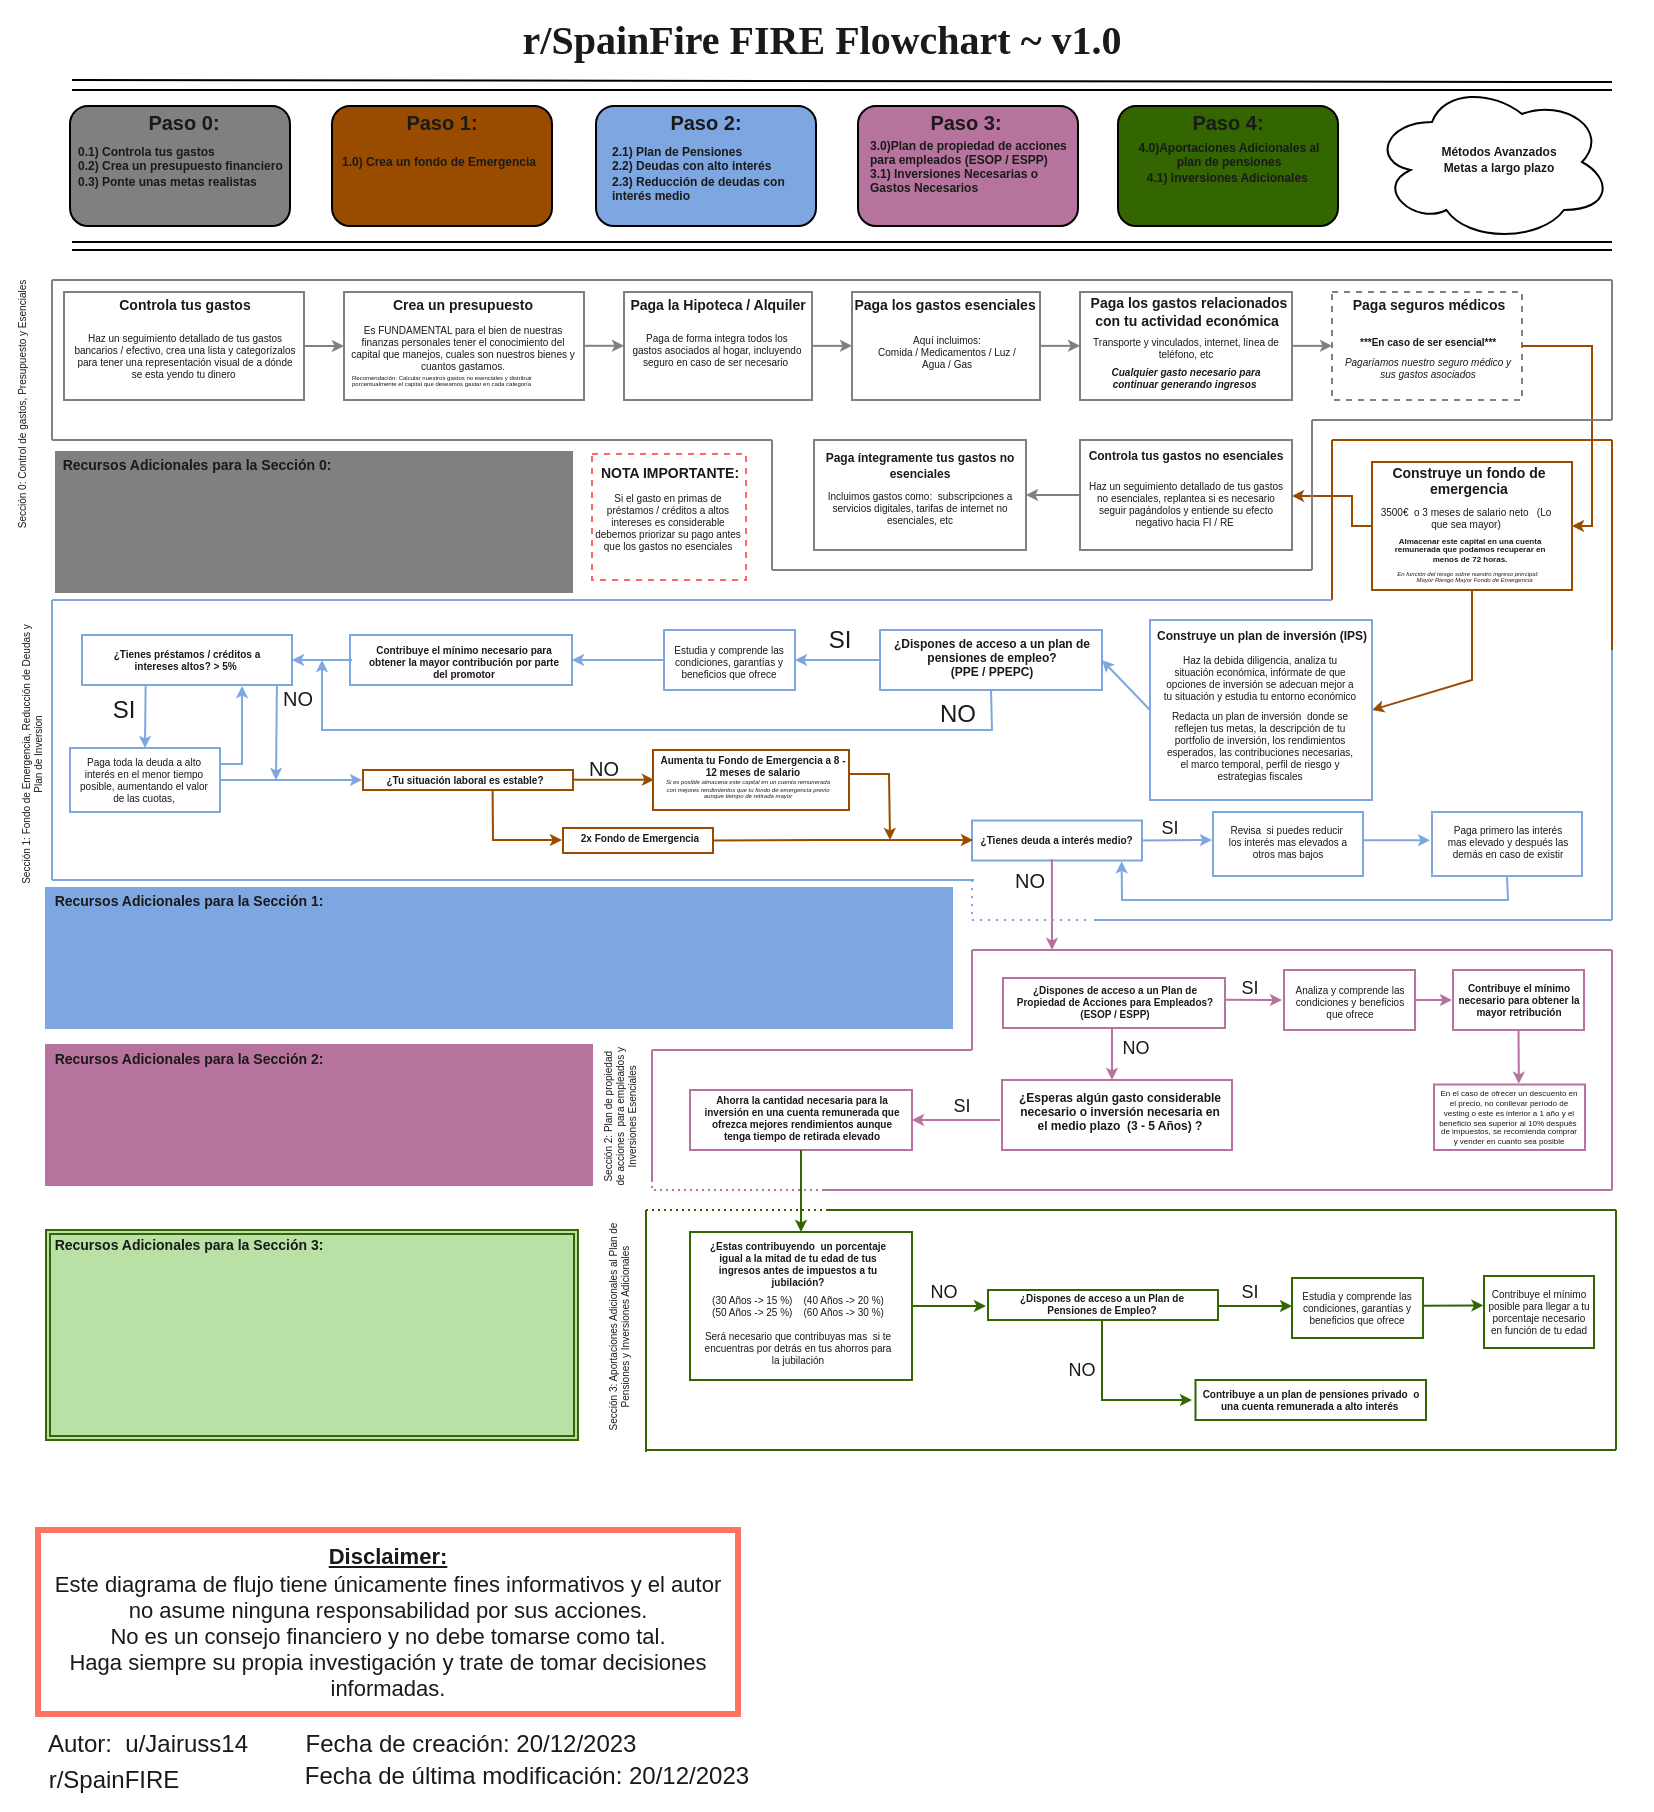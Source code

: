 <mxfile version="22.1.11" type="device">
  <diagram name="Página-1" id="54LPPitG9TOgVg8rzi4f">
    <mxGraphModel dx="1735" dy="1102" grid="1" gridSize="5" guides="1" tooltips="1" connect="1" arrows="1" fold="1" page="1" pageScale="1" pageWidth="1200" pageHeight="1920" math="0" shadow="0">
      <root>
        <mxCell id="0" />
        <mxCell id="1" parent="0" />
        <mxCell id="cvzFAE37gmTNGSHkUlID-195" value="" style="shape=ext;double=1;rounded=0;whiteSpace=wrap;html=1;strokeColor=#7EA6E0;fillColor=#7EA6E0;fontColor=#1A1A1A;" parent="1" vertex="1">
          <mxGeometry x="35" y="459" width="453" height="70" as="geometry" />
        </mxCell>
        <mxCell id="cvzFAE37gmTNGSHkUlID-206" value="" style="rounded=0;whiteSpace=wrap;html=1;fillColor=none;strokeColor=#B5739D;fontColor=#1A1A1A;" parent="1" vertex="1">
          <mxGeometry x="654" y="500" width="65.5" height="30" as="geometry" />
        </mxCell>
        <mxCell id="cvzFAE37gmTNGSHkUlID-183" value="" style="rounded=0;whiteSpace=wrap;html=1;fillColor=none;strokeColor=#7EA6E0;fontColor=#1A1A1A;" parent="1" vertex="1">
          <mxGeometry x="618.5" y="421" width="75" height="32" as="geometry" />
        </mxCell>
        <mxCell id="cvzFAE37gmTNGSHkUlID-1" value="&lt;font size=&quot;1&quot; face=&quot;Tahoma&quot;&gt;&lt;b style=&quot;font-size: 20px;&quot;&gt;r/SpainFire FIRE Flowchart ~ v1.0&amp;nbsp;&amp;nbsp;&lt;/b&gt;&lt;/font&gt;" style="text;html=1;strokeColor=none;fillColor=none;align=center;verticalAlign=middle;whiteSpace=wrap;rounded=0;fontColor=#1A1A1A;" parent="1" vertex="1">
          <mxGeometry x="18" y="15" width="820" height="38" as="geometry" />
        </mxCell>
        <mxCell id="cvzFAE37gmTNGSHkUlID-2" value="&lt;div style=&quot;&quot;&gt;&lt;span style=&quot;font-size: 11px; background-color: initial;&quot;&gt;&lt;u style=&quot;&quot;&gt;&lt;b&gt;Disclaimer:&lt;/b&gt;&lt;/u&gt;&lt;/span&gt;&lt;/div&gt;&lt;font style=&quot;font-size: 11px;&quot;&gt;&lt;div style=&quot;&quot;&gt;Este diagrama de flujo tiene únicamente fines informativos y el autor no asume ninguna responsabilidad por sus acciones.&lt;/div&gt;&lt;div style=&quot;&quot;&gt;No es un consejo financiero y no debe tomarse como tal.&lt;/div&gt;&lt;div style=&quot;&quot;&gt;Haga siempre su propia investigación y trate de tomar decisiones informadas.&lt;/div&gt;&lt;/font&gt;" style="text;html=1;strokeColor=#FF7363;fillColor=none;align=center;verticalAlign=middle;whiteSpace=wrap;rounded=0;strokeWidth=3;fontColor=#1A1A1A;" parent="1" vertex="1">
          <mxGeometry x="31" y="780" width="350" height="92" as="geometry" />
        </mxCell>
        <mxCell id="cvzFAE37gmTNGSHkUlID-3" value="Autor:&amp;nbsp; u/Jairuss14" style="text;html=1;strokeColor=none;fillColor=none;align=center;verticalAlign=middle;whiteSpace=wrap;rounded=0;fontColor=#1A1A1A;" parent="1" vertex="1">
          <mxGeometry x="31" y="872" width="110" height="30" as="geometry" />
        </mxCell>
        <mxCell id="cvzFAE37gmTNGSHkUlID-4" value="r/SpainFIRE" style="text;html=1;strokeColor=none;fillColor=none;align=center;verticalAlign=middle;whiteSpace=wrap;rounded=0;fontColor=#1A1A1A;" parent="1" vertex="1">
          <mxGeometry x="39" y="890" width="60" height="30" as="geometry" />
        </mxCell>
        <mxCell id="cvzFAE37gmTNGSHkUlID-5" value="Fecha de creación: 20/12/2023" style="text;html=1;strokeColor=none;fillColor=none;align=center;verticalAlign=middle;whiteSpace=wrap;rounded=0;fontColor=#1A1A1A;" parent="1" vertex="1">
          <mxGeometry x="155" y="872" width="185" height="30" as="geometry" />
        </mxCell>
        <mxCell id="cvzFAE37gmTNGSHkUlID-6" value="Fecha de última modificación: 20/12/2023" style="text;html=1;strokeColor=none;fillColor=none;align=center;verticalAlign=middle;whiteSpace=wrap;rounded=0;fontColor=#1A1A1A;" parent="1" vertex="1">
          <mxGeometry x="158" y="888" width="235" height="30" as="geometry" />
        </mxCell>
        <mxCell id="cvzFAE37gmTNGSHkUlID-7" value="" style="endArrow=none;html=1;rounded=0;fontColor=#1A1A1A;" parent="1" edge="1">
          <mxGeometry width="50" height="50" relative="1" as="geometry">
            <mxPoint x="48" y="55" as="sourcePoint" />
            <mxPoint x="818" y="56" as="targetPoint" />
          </mxGeometry>
        </mxCell>
        <mxCell id="cvzFAE37gmTNGSHkUlID-8" value="" style="endArrow=none;html=1;rounded=0;fontColor=#1A1A1A;" parent="1" edge="1">
          <mxGeometry width="50" height="50" relative="1" as="geometry">
            <mxPoint x="48" y="60" as="sourcePoint" />
            <mxPoint x="818" y="60" as="targetPoint" />
          </mxGeometry>
        </mxCell>
        <mxCell id="cvzFAE37gmTNGSHkUlID-9" value="" style="rounded=1;whiteSpace=wrap;html=1;fillColor=#808080;fontColor=#1A1A1A;" parent="1" vertex="1">
          <mxGeometry x="47" y="68" width="110" height="60" as="geometry" />
        </mxCell>
        <mxCell id="cvzFAE37gmTNGSHkUlID-10" value="" style="endArrow=none;html=1;rounded=0;fontColor=#1A1A1A;" parent="1" edge="1">
          <mxGeometry width="50" height="50" relative="1" as="geometry">
            <mxPoint x="48" y="136" as="sourcePoint" />
            <mxPoint x="818" y="136" as="targetPoint" />
          </mxGeometry>
        </mxCell>
        <mxCell id="cvzFAE37gmTNGSHkUlID-11" value="" style="endArrow=none;html=1;rounded=0;fontColor=#1A1A1A;" parent="1" edge="1">
          <mxGeometry width="50" height="50" relative="1" as="geometry">
            <mxPoint x="48" y="140" as="sourcePoint" />
            <mxPoint x="818" y="140" as="targetPoint" />
          </mxGeometry>
        </mxCell>
        <mxCell id="cvzFAE37gmTNGSHkUlID-22" value="" style="rounded=1;whiteSpace=wrap;html=1;fillColor=#994C00;fontColor=#1A1A1A;" parent="1" vertex="1">
          <mxGeometry x="178" y="68" width="110" height="60" as="geometry" />
        </mxCell>
        <mxCell id="cvzFAE37gmTNGSHkUlID-23" value="" style="rounded=1;whiteSpace=wrap;html=1;fillColor=#7EA6E0;fontColor=#1A1A1A;" parent="1" vertex="1">
          <mxGeometry x="310" y="68" width="110" height="60" as="geometry" />
        </mxCell>
        <mxCell id="cvzFAE37gmTNGSHkUlID-24" value="" style="rounded=1;whiteSpace=wrap;html=1;fillColor=#B5739D;fontColor=#1A1A1A;" parent="1" vertex="1">
          <mxGeometry x="441" y="68" width="110" height="60" as="geometry" />
        </mxCell>
        <mxCell id="cvzFAE37gmTNGSHkUlID-25" value="" style="rounded=1;whiteSpace=wrap;html=1;fillColor=#336600;fontColor=#1A1A1A;" parent="1" vertex="1">
          <mxGeometry x="571" y="68" width="110" height="60" as="geometry" />
        </mxCell>
        <mxCell id="cvzFAE37gmTNGSHkUlID-26" value="" style="ellipse;shape=cloud;whiteSpace=wrap;html=1;fontColor=#1A1A1A;" parent="1" vertex="1">
          <mxGeometry x="698" y="56" width="120" height="80" as="geometry" />
        </mxCell>
        <mxCell id="cvzFAE37gmTNGSHkUlID-29" value="&lt;h1 style=&quot;border-color: var(--border-color); line-height: 0%;&quot;&gt;&lt;font style=&quot;border-color: var(--border-color); font-size: 10px;&quot;&gt;Paso 0:&lt;/font&gt;&lt;/h1&gt;&lt;p style=&quot;border-color: var(--border-color); text-align: left;&quot;&gt;&lt;/p&gt;&lt;ul style=&quot;border-color: var(--border-color); text-align: left; font-size: 8px;&quot;&gt;&lt;/ul&gt;" style="text;html=1;strokeColor=none;fillColor=none;align=center;verticalAlign=middle;whiteSpace=wrap;rounded=0;fontColor=#1A1A1A;" parent="1" vertex="1">
          <mxGeometry x="84" y="66" width="40" height="15" as="geometry" />
        </mxCell>
        <mxCell id="cvzFAE37gmTNGSHkUlID-32" value="&lt;div style=&quot;font-size: 6px;&quot;&gt;&lt;span style=&quot;background-color: initial;&quot;&gt;&lt;font style=&quot;font-size: 6px;&quot;&gt;&lt;b style=&quot;&quot;&gt;0.1) Controla tus gastos&lt;/b&gt;&lt;/font&gt;&lt;/span&gt;&lt;/div&gt;&lt;div style=&quot;font-size: 6px;&quot;&gt;&lt;span style=&quot;background-color: initial;&quot;&gt;&lt;font style=&quot;font-size: 6px;&quot;&gt;&lt;b&gt;0.2) Crea un presupuesto financiero&lt;/b&gt;&lt;/font&gt;&lt;/span&gt;&lt;/div&gt;&lt;div style=&quot;font-size: 6px;&quot;&gt;&lt;font style=&quot;font-size: 6px;&quot;&gt;&lt;b&gt;0.3) Ponte unas metas realistas&lt;/b&gt;&lt;/font&gt;&lt;/div&gt;&lt;div style=&quot;font-size: 6px;&quot;&gt;&lt;br&gt;&lt;/div&gt;" style="text;html=1;strokeColor=none;fillColor=none;align=left;verticalAlign=middle;whiteSpace=wrap;rounded=0;fontColor=#1A1A1A;" parent="1" vertex="1">
          <mxGeometry x="48.5" y="82" width="126.5" height="40" as="geometry" />
        </mxCell>
        <mxCell id="cvzFAE37gmTNGSHkUlID-33" value="&lt;h1 style=&quot;border-color: var(--border-color); line-height: 0%;&quot;&gt;&lt;font style=&quot;border-color: var(--border-color); font-size: 10px;&quot;&gt;Paso 1:&lt;/font&gt;&lt;/h1&gt;&lt;p style=&quot;border-color: var(--border-color); text-align: left;&quot;&gt;&lt;/p&gt;&lt;ul style=&quot;border-color: var(--border-color); text-align: left; font-size: 8px;&quot;&gt;&lt;/ul&gt;" style="text;html=1;strokeColor=none;fillColor=none;align=center;verticalAlign=middle;whiteSpace=wrap;rounded=0;fontColor=#1A1A1A;" parent="1" vertex="1">
          <mxGeometry x="213" y="66" width="40" height="15" as="geometry" />
        </mxCell>
        <mxCell id="cvzFAE37gmTNGSHkUlID-34" value="&lt;div style=&quot;font-size: 6px;&quot;&gt;&lt;span style=&quot;background-color: initial;&quot;&gt;&lt;font style=&quot;font-size: 6px;&quot;&gt;&lt;b style=&quot;&quot;&gt;1.0) Crea un fondo de Emergencia&lt;/b&gt;&lt;/font&gt;&lt;/span&gt;&lt;/div&gt;&lt;div style=&quot;font-size: 6px;&quot;&gt;&lt;br&gt;&lt;/div&gt;" style="text;html=1;strokeColor=none;fillColor=none;align=left;verticalAlign=middle;whiteSpace=wrap;rounded=0;fontColor=#1A1A1A;" parent="1" vertex="1">
          <mxGeometry x="180.5" y="80" width="126.5" height="40" as="geometry" />
        </mxCell>
        <mxCell id="cvzFAE37gmTNGSHkUlID-35" value="&lt;h1 style=&quot;border-color: var(--border-color); line-height: 0%;&quot;&gt;&lt;font style=&quot;border-color: var(--border-color); font-size: 10px;&quot;&gt;Paso 2:&lt;/font&gt;&lt;/h1&gt;&lt;p style=&quot;border-color: var(--border-color); text-align: left;&quot;&gt;&lt;/p&gt;&lt;ul style=&quot;border-color: var(--border-color); text-align: left; font-size: 8px;&quot;&gt;&lt;/ul&gt;" style="text;html=1;strokeColor=none;fillColor=none;align=center;verticalAlign=middle;whiteSpace=wrap;rounded=0;fontColor=#1A1A1A;" parent="1" vertex="1">
          <mxGeometry x="345" y="66" width="40" height="15" as="geometry" />
        </mxCell>
        <mxCell id="cvzFAE37gmTNGSHkUlID-36" value="&lt;div style=&quot;font-size: 6px;&quot;&gt;&lt;div style=&quot;border-color: var(--border-color);&quot;&gt;&lt;br&gt;&lt;/div&gt;&lt;/div&gt;&lt;div style=&quot;font-size: 6px;&quot;&gt;&lt;div style=&quot;border-color: var(--border-color); text-align: left;&quot;&gt;&lt;b style=&quot;background-color: initial; border-color: var(--border-color); text-align: center;&quot;&gt;2.1) Plan de Pensiones&lt;/b&gt;&lt;br&gt;&lt;/div&gt;&lt;/div&gt;&lt;div style=&quot;text-align: left; font-size: 6px;&quot;&gt;&lt;font style=&quot;font-size: 6px;&quot;&gt;&lt;div style=&quot;border-color: var(--border-color);&quot;&gt;&lt;b style=&quot;border-color: var(--border-color); text-align: center;&quot;&gt;2.2) Deudas con alto interés&amp;nbsp;&lt;/b&gt;&lt;/div&gt;&lt;/font&gt;&lt;/div&gt;&lt;div style=&quot;text-align: left; font-size: 6px;&quot;&gt;&lt;font style=&quot;font-size: 6px;&quot;&gt;&lt;b style=&quot;&quot;&gt;2.3) Reducción de deudas con interés medio&amp;nbsp;&amp;nbsp;&lt;/b&gt;&lt;/font&gt;&lt;/div&gt;&lt;div style=&quot;font-size: 6px;&quot;&gt;&lt;br&gt;&lt;/div&gt;" style="text;html=1;strokeColor=none;fillColor=none;align=center;verticalAlign=middle;whiteSpace=wrap;rounded=0;fontColor=#1A1A1A;" parent="1" vertex="1">
          <mxGeometry x="316.5" y="82" width="98.5" height="40" as="geometry" />
        </mxCell>
        <mxCell id="cvzFAE37gmTNGSHkUlID-37" value="&lt;h1 style=&quot;border-color: var(--border-color); line-height: 0%;&quot;&gt;&lt;font style=&quot;border-color: var(--border-color); font-size: 10px;&quot;&gt;Paso 3:&lt;/font&gt;&lt;/h1&gt;&lt;p style=&quot;border-color: var(--border-color); text-align: left;&quot;&gt;&lt;/p&gt;&lt;ul style=&quot;border-color: var(--border-color); text-align: left; font-size: 8px;&quot;&gt;&lt;/ul&gt;" style="text;html=1;strokeColor=none;fillColor=none;align=center;verticalAlign=middle;whiteSpace=wrap;rounded=0;fontColor=#1A1A1A;" parent="1" vertex="1">
          <mxGeometry x="475" y="66" width="40" height="15" as="geometry" />
        </mxCell>
        <mxCell id="cvzFAE37gmTNGSHkUlID-38" value="&lt;div style=&quot;font-size: 6px;&quot;&gt;&lt;span style=&quot;background-color: initial;&quot;&gt;&lt;font style=&quot;&quot;&gt;&lt;b&gt;3.0)Plan de propiedad de acciones para empleados (ESOP / ESPP)&lt;/b&gt;&lt;br&gt;&lt;/font&gt;&lt;/span&gt;&lt;/div&gt;&lt;div style=&quot;font-size: 6px;&quot;&gt;&lt;span style=&quot;background-color: initial;&quot;&gt;&lt;font style=&quot;font-size: 6px;&quot;&gt;&lt;b style=&quot;&quot;&gt;3.1) Inversiones Necesarias o Gastos Necesarios&amp;nbsp;&lt;/b&gt;&lt;/font&gt;&lt;/span&gt;&lt;/div&gt;&lt;div style=&quot;font-size: 6px;&quot;&gt;&lt;br&gt;&lt;/div&gt;" style="text;html=1;strokeColor=none;fillColor=none;align=left;verticalAlign=middle;whiteSpace=wrap;rounded=0;fontColor=#1A1A1A;" parent="1" vertex="1">
          <mxGeometry x="444.5" y="82" width="106.5" height="40" as="geometry" />
        </mxCell>
        <mxCell id="cvzFAE37gmTNGSHkUlID-39" value="&lt;h1 style=&quot;border-color: var(--border-color); line-height: 0%;&quot;&gt;&lt;font style=&quot;border-color: var(--border-color); font-size: 10px;&quot;&gt;Paso 4:&lt;/font&gt;&lt;/h1&gt;&lt;p style=&quot;border-color: var(--border-color); text-align: left;&quot;&gt;&lt;/p&gt;&lt;ul style=&quot;border-color: var(--border-color); text-align: left; font-size: 8px;&quot;&gt;&lt;/ul&gt;" style="text;html=1;strokeColor=none;fillColor=none;align=center;verticalAlign=middle;whiteSpace=wrap;rounded=0;fontColor=#1A1A1A;" parent="1" vertex="1">
          <mxGeometry x="606" y="66" width="40" height="15" as="geometry" />
        </mxCell>
        <mxCell id="cvzFAE37gmTNGSHkUlID-40" value="&lt;div style=&quot;font-size: 6px;&quot;&gt;&lt;span style=&quot;background-color: initial;&quot;&gt;&lt;font style=&quot;font-size: 6px;&quot;&gt;&lt;b style=&quot;&quot;&gt;4.0)Aportaciones Adicionales al plan de pensiones&lt;/b&gt;&lt;/font&gt;&lt;/span&gt;&lt;/div&gt;&lt;div style=&quot;font-size: 6px;&quot;&gt;&lt;span style=&quot;background-color: initial;&quot;&gt;&lt;font style=&quot;font-size: 6px;&quot;&gt;&lt;b style=&quot;&quot;&gt;4.1) Inversiones Adicionales&amp;nbsp;&lt;/b&gt;&lt;/font&gt;&lt;/span&gt;&lt;/div&gt;&lt;div style=&quot;font-size: 6px;&quot;&gt;&lt;br&gt;&lt;/div&gt;" style="text;html=1;strokeColor=none;fillColor=none;align=center;verticalAlign=middle;whiteSpace=wrap;rounded=0;fontColor=#1A1A1A;" parent="1" vertex="1">
          <mxGeometry x="576.5" y="80" width="98.5" height="40" as="geometry" />
        </mxCell>
        <mxCell id="cvzFAE37gmTNGSHkUlID-41" value="&lt;div style=&quot;font-size: 6px;&quot;&gt;&lt;b&gt;Métodos Avanzados&lt;/b&gt;&lt;/div&gt;&lt;div style=&quot;font-size: 6px;&quot;&gt;&lt;b&gt;Metas a largo plazo&lt;/b&gt;&lt;/div&gt;" style="text;html=1;strokeColor=none;fillColor=none;align=center;verticalAlign=middle;whiteSpace=wrap;rounded=0;fontColor=#1A1A1A;" parent="1" vertex="1">
          <mxGeometry x="711.5" y="75" width="98.5" height="40" as="geometry" />
        </mxCell>
        <mxCell id="cvzFAE37gmTNGSHkUlID-44" value="" style="rounded=0;whiteSpace=wrap;html=1;fillColor=none;strokeColor=#808080;fontColor=#1A1A1A;" parent="1" vertex="1">
          <mxGeometry x="44" y="161" width="120" height="54" as="geometry" />
        </mxCell>
        <mxCell id="cvzFAE37gmTNGSHkUlID-45" value="" style="endArrow=none;html=1;rounded=0;strokeColor=#808080;fontColor=#1A1A1A;" parent="1" edge="1">
          <mxGeometry width="50" height="50" relative="1" as="geometry">
            <mxPoint x="38" y="235" as="sourcePoint" />
            <mxPoint x="38" y="155" as="targetPoint" />
          </mxGeometry>
        </mxCell>
        <mxCell id="cvzFAE37gmTNGSHkUlID-46" value="" style="endArrow=none;html=1;rounded=0;strokeColor=#808080;fontColor=#1A1A1A;" parent="1" edge="1">
          <mxGeometry width="50" height="50" relative="1" as="geometry">
            <mxPoint x="818" y="155" as="sourcePoint" />
            <mxPoint x="38" y="155" as="targetPoint" />
          </mxGeometry>
        </mxCell>
        <mxCell id="cvzFAE37gmTNGSHkUlID-50" value="Haz un seguimiento detallado de tus gastos bancarios / efectivo, crea una lista y categorízalos para tener una representación visual de a dónde se esta yendo tu dinero " style="text;strokeColor=none;fillColor=none;align=center;verticalAlign=bottom;whiteSpace=wrap;rounded=0;fontSize=5;fontColor=#1A1A1A;" parent="1" vertex="1">
          <mxGeometry x="47" y="177.5" width="115" height="29" as="geometry" />
        </mxCell>
        <mxCell id="cvzFAE37gmTNGSHkUlID-51" value="&lt;font style=&quot;font-size: 7px;&quot;&gt;&lt;b&gt;Controla tus gastos&lt;/b&gt;&lt;/font&gt;" style="text;html=1;strokeColor=none;fillColor=none;align=center;verticalAlign=middle;whiteSpace=wrap;rounded=0;fontColor=#1A1A1A;" parent="1" vertex="1">
          <mxGeometry x="44.5" y="161" width="119" height="10" as="geometry" />
        </mxCell>
        <mxCell id="cvzFAE37gmTNGSHkUlID-52" value="" style="rounded=0;whiteSpace=wrap;html=1;fillColor=none;strokeColor=#808080;fontColor=#1A1A1A;" parent="1" vertex="1">
          <mxGeometry x="184" y="161" width="120" height="54" as="geometry" />
        </mxCell>
        <mxCell id="cvzFAE37gmTNGSHkUlID-53" value="" style="endArrow=classic;html=1;rounded=0;exitX=1;exitY=0.5;exitDx=0;exitDy=0;entryX=0;entryY=0.5;entryDx=0;entryDy=0;fontColor=#1A1A1A;strokeColor=#808080;endSize=3;" parent="1" source="cvzFAE37gmTNGSHkUlID-44" target="cvzFAE37gmTNGSHkUlID-52" edge="1">
          <mxGeometry width="50" height="50" relative="1" as="geometry">
            <mxPoint x="143" y="225" as="sourcePoint" />
            <mxPoint x="193" y="175" as="targetPoint" />
          </mxGeometry>
        </mxCell>
        <mxCell id="cvzFAE37gmTNGSHkUlID-54" value="&lt;font style=&quot;font-size: 7px;&quot;&gt;&lt;b&gt;Crea un presupuesto&lt;/b&gt;&lt;/font&gt;" style="text;html=1;strokeColor=none;fillColor=none;align=center;verticalAlign=middle;whiteSpace=wrap;rounded=0;fontColor=#1A1A1A;" parent="1" vertex="1">
          <mxGeometry x="184" y="161" width="119" height="10" as="geometry" />
        </mxCell>
        <mxCell id="cvzFAE37gmTNGSHkUlID-55" value="Es FUNDAMENTAL para el bien de nuestras finanzas personales tener el conocimiento del capital que manejos, cuales son nuestros bienes y cuantos gastamos.&#xa;" style="text;strokeColor=none;fillColor=none;align=center;verticalAlign=bottom;whiteSpace=wrap;rounded=0;fontSize=5;fontColor=#1A1A1A;" parent="1" vertex="1">
          <mxGeometry x="186" y="180" width="115" height="29" as="geometry" />
        </mxCell>
        <mxCell id="cvzFAE37gmTNGSHkUlID-56" value="Recomendación: Calcular nuestros gastos no esenciales y distribuir porcentualmente el capital que deseamos gastar en cada categoría " style="text;strokeColor=none;fillColor=none;align=left;verticalAlign=bottom;whiteSpace=wrap;rounded=0;fontSize=3;fontColor=#1A1A1A;" parent="1" vertex="1">
          <mxGeometry x="186" y="200" width="115" height="11.5" as="geometry" />
        </mxCell>
        <mxCell id="cvzFAE37gmTNGSHkUlID-57" value="" style="endArrow=classic;html=1;rounded=0;exitX=1;exitY=0.5;exitDx=0;exitDy=0;entryX=0;entryY=0.5;entryDx=0;entryDy=0;fontColor=#1A1A1A;strokeColor=#808080;endSize=3;" parent="1" edge="1">
          <mxGeometry width="50" height="50" relative="1" as="geometry">
            <mxPoint x="304" y="187.9" as="sourcePoint" />
            <mxPoint x="324" y="187.9" as="targetPoint" />
          </mxGeometry>
        </mxCell>
        <mxCell id="cvzFAE37gmTNGSHkUlID-58" value="" style="rounded=0;whiteSpace=wrap;html=1;fillColor=none;strokeColor=#808080;fontColor=#1A1A1A;" parent="1" vertex="1">
          <mxGeometry x="324" y="161" width="94" height="54" as="geometry" />
        </mxCell>
        <mxCell id="cvzFAE37gmTNGSHkUlID-59" value="&lt;font style=&quot;font-size: 7px;&quot;&gt;&lt;b&gt;Paga la Hipoteca / Alquiler&amp;nbsp;&lt;/b&gt;&lt;/font&gt;" style="text;html=1;strokeColor=none;fillColor=none;align=center;verticalAlign=middle;whiteSpace=wrap;rounded=0;fontColor=#1A1A1A;" parent="1" vertex="1">
          <mxGeometry x="325" y="161" width="94" height="10" as="geometry" />
        </mxCell>
        <mxCell id="cvzFAE37gmTNGSHkUlID-60" value="Paga de forma integra todos los gastos asociados al hogar, incluyendo seguro en caso de ser necesario " style="text;strokeColor=none;fillColor=none;align=center;verticalAlign=bottom;whiteSpace=wrap;rounded=0;fontSize=5;fontColor=#1A1A1A;" parent="1" vertex="1">
          <mxGeometry x="327" y="171.5" width="87" height="29" as="geometry" />
        </mxCell>
        <mxCell id="cvzFAE37gmTNGSHkUlID-62" value="" style="endArrow=classic;html=1;rounded=0;exitX=1;exitY=0.5;exitDx=0;exitDy=0;entryX=0;entryY=0.5;entryDx=0;entryDy=0;fontColor=#1A1A1A;strokeColor=#808080;endSize=3;" parent="1" edge="1">
          <mxGeometry width="50" height="50" relative="1" as="geometry">
            <mxPoint x="418" y="187.93" as="sourcePoint" />
            <mxPoint x="438" y="187.93" as="targetPoint" />
          </mxGeometry>
        </mxCell>
        <mxCell id="cvzFAE37gmTNGSHkUlID-63" value="" style="rounded=0;whiteSpace=wrap;html=1;fillColor=none;strokeColor=#808080;fontColor=#1A1A1A;" parent="1" vertex="1">
          <mxGeometry x="438" y="161" width="94" height="54" as="geometry" />
        </mxCell>
        <mxCell id="cvzFAE37gmTNGSHkUlID-64" value="&lt;font style=&quot;font-size: 7px;&quot;&gt;&lt;b&gt;Paga los gastos esenciales&amp;nbsp;&lt;/b&gt;&lt;/font&gt;" style="text;html=1;strokeColor=none;fillColor=none;align=center;verticalAlign=middle;whiteSpace=wrap;rounded=0;fontColor=#1A1A1A;" parent="1" vertex="1">
          <mxGeometry x="438" y="161" width="95" height="10" as="geometry" />
        </mxCell>
        <mxCell id="cvzFAE37gmTNGSHkUlID-65" value="Aquí incluimos:&#xa;Comida / Medicamentos / Luz / Agua / Gas" style="text;strokeColor=none;fillColor=none;align=center;verticalAlign=bottom;whiteSpace=wrap;rounded=0;fontSize=5;fontColor=#1A1A1A;" parent="1" vertex="1">
          <mxGeometry x="450" y="172.5" width="71" height="29" as="geometry" />
        </mxCell>
        <mxCell id="cvzFAE37gmTNGSHkUlID-66" value="" style="endArrow=classic;html=1;rounded=0;exitX=1;exitY=0.5;exitDx=0;exitDy=0;entryX=0;entryY=0.5;entryDx=0;entryDy=0;fontColor=#1A1A1A;strokeColor=#808080;endSize=3;" parent="1" edge="1">
          <mxGeometry width="50" height="50" relative="1" as="geometry">
            <mxPoint x="532" y="187.93" as="sourcePoint" />
            <mxPoint x="552" y="187.93" as="targetPoint" />
          </mxGeometry>
        </mxCell>
        <mxCell id="cvzFAE37gmTNGSHkUlID-67" value="" style="rounded=0;whiteSpace=wrap;html=1;fillColor=none;strokeColor=#808080;fontColor=#1A1A1A;" parent="1" vertex="1">
          <mxGeometry x="552" y="161" width="106" height="54" as="geometry" />
        </mxCell>
        <mxCell id="cvzFAE37gmTNGSHkUlID-68" value="Paga los gastos relacionados con tu actividad económica " style="text;strokeColor=none;fillColor=none;align=center;verticalAlign=middle;whiteSpace=wrap;rounded=0;fontSize=7;fontStyle=1;fontColor=#1A1A1A;" parent="1" vertex="1">
          <mxGeometry x="554" y="158" width="105" height="25" as="geometry" />
        </mxCell>
        <mxCell id="cvzFAE37gmTNGSHkUlID-69" value="Transporte y vinculados, internet, línea de teléfono, etc" style="text;strokeColor=none;fillColor=none;align=center;verticalAlign=bottom;whiteSpace=wrap;rounded=0;fontSize=5;fontColor=#1A1A1A;" parent="1" vertex="1">
          <mxGeometry x="556" y="179.5" width="98" height="17.5" as="geometry" />
        </mxCell>
        <mxCell id="cvzFAE37gmTNGSHkUlID-70" value="Cualquier gasto necesario para continuar generando ingresos " style="text;strokeColor=none;fillColor=none;align=center;verticalAlign=bottom;whiteSpace=wrap;rounded=0;fontSize=5;fontStyle=3;fontColor=#1A1A1A;" parent="1" vertex="1">
          <mxGeometry x="556" y="194.5" width="98" height="17.5" as="geometry" />
        </mxCell>
        <mxCell id="cvzFAE37gmTNGSHkUlID-72" value="" style="rounded=0;whiteSpace=wrap;html=1;fillColor=none;strokeColor=#808080;dashed=1;fontColor=#1A1A1A;" parent="1" vertex="1">
          <mxGeometry x="678" y="161" width="95" height="54" as="geometry" />
        </mxCell>
        <mxCell id="cvzFAE37gmTNGSHkUlID-73" value="" style="endArrow=classic;html=1;rounded=0;exitX=1;exitY=0.5;exitDx=0;exitDy=0;entryX=0;entryY=0.5;entryDx=0;entryDy=0;fontColor=#1A1A1A;strokeColor=#808080;endSize=3;" parent="1" edge="1">
          <mxGeometry width="50" height="50" relative="1" as="geometry">
            <mxPoint x="658" y="187.93" as="sourcePoint" />
            <mxPoint x="678" y="187.93" as="targetPoint" />
          </mxGeometry>
        </mxCell>
        <mxCell id="cvzFAE37gmTNGSHkUlID-75" value="&lt;font style=&quot;font-size: 7px;&quot;&gt;&lt;b&gt;Paga seguros médicos&lt;/b&gt;&lt;/font&gt;" style="text;html=1;strokeColor=none;fillColor=none;align=center;verticalAlign=middle;whiteSpace=wrap;rounded=0;fontColor=#1A1A1A;" parent="1" vertex="1">
          <mxGeometry x="679" y="161" width="95" height="10" as="geometry" />
        </mxCell>
        <mxCell id="cvzFAE37gmTNGSHkUlID-76" value="Pagaríamos nuestro seguro médico y sus gastos asociados" style="text;strokeColor=none;fillColor=none;align=center;verticalAlign=bottom;whiteSpace=wrap;rounded=0;fontSize=5;fontStyle=2;fontColor=#1A1A1A;" parent="1" vertex="1">
          <mxGeometry x="681.5" y="190" width="88" height="16.5" as="geometry" />
        </mxCell>
        <mxCell id="cvzFAE37gmTNGSHkUlID-77" value="&lt;span style=&quot;font-family: Helvetica; font-size: 5px; font-style: normal; font-variant-ligatures: normal; font-variant-caps: normal; letter-spacing: normal; orphans: 2; text-align: center; text-indent: 0px; text-transform: none; widows: 2; word-spacing: 0px; -webkit-text-stroke-width: 0px; background-color: rgb(251, 251, 251); text-decoration-thickness: initial; text-decoration-style: initial; text-decoration-color: initial; float: none; display: inline !important;&quot;&gt;&lt;b&gt;***En caso de ser esencial***&lt;/b&gt;&lt;/span&gt;" style="text;whiteSpace=wrap;html=1;fontColor=#1A1A1A;" parent="1" vertex="1">
          <mxGeometry x="689.5" y="169.5" width="80" height="25" as="geometry" />
        </mxCell>
        <mxCell id="cvzFAE37gmTNGSHkUlID-78" value="" style="endArrow=classic;html=1;rounded=0;exitX=1;exitY=0.5;exitDx=0;exitDy=0;fontColor=#1A1A1A;strokeColor=#994C00;endSize=3;entryX=1;entryY=0.5;entryDx=0;entryDy=0;" parent="1" source="cvzFAE37gmTNGSHkUlID-72" target="cvzFAE37gmTNGSHkUlID-79" edge="1">
          <mxGeometry width="50" height="50" relative="1" as="geometry">
            <mxPoint x="774" y="188" as="sourcePoint" />
            <mxPoint x="763" y="245" as="targetPoint" />
            <Array as="points">
              <mxPoint x="808" y="188" />
              <mxPoint x="808" y="210" />
              <mxPoint x="808" y="235" />
              <mxPoint x="808" y="278" />
              <mxPoint x="803" y="278" />
            </Array>
          </mxGeometry>
        </mxCell>
        <mxCell id="cvzFAE37gmTNGSHkUlID-79" value="" style="rounded=0;whiteSpace=wrap;html=1;fillColor=none;strokeColor=#994C00;fontColor=#1A1A1A;" parent="1" vertex="1">
          <mxGeometry x="698" y="246" width="100" height="64" as="geometry" />
        </mxCell>
        <mxCell id="cvzFAE37gmTNGSHkUlID-80" value="" style="endArrow=classic;html=1;rounded=0;fontColor=#1A1A1A;strokeColor=#994C00;endSize=3;exitX=0;exitY=0.5;exitDx=0;exitDy=0;" parent="1" source="cvzFAE37gmTNGSHkUlID-79" edge="1">
          <mxGeometry width="50" height="50" relative="1" as="geometry">
            <mxPoint x="677.335" y="259.76" as="sourcePoint" />
            <mxPoint x="658" y="263" as="targetPoint" />
            <Array as="points">
              <mxPoint x="693" y="278" />
              <mxPoint x="688" y="278" />
              <mxPoint x="688" y="273" />
              <mxPoint x="688" y="263" />
              <mxPoint x="678" y="263" />
            </Array>
          </mxGeometry>
        </mxCell>
        <mxCell id="cvzFAE37gmTNGSHkUlID-81" value="Construye un fondo de emergencia&#xa;" style="text;strokeColor=none;fillColor=none;align=center;verticalAlign=middle;whiteSpace=wrap;rounded=0;fontStyle=1;fontSize=7;fontColor=#1A1A1A;" parent="1" vertex="1">
          <mxGeometry x="699" y="255" width="95" height="10" as="geometry" />
        </mxCell>
        <mxCell id="cvzFAE37gmTNGSHkUlID-82" value="En función del riesgo sobre nuestro ingreso principal:         Mayor Riesgo Mayor Fondo de Emergencia" style="text;strokeColor=none;fillColor=none;align=center;verticalAlign=bottom;whiteSpace=wrap;rounded=0;fontSize=3;fontStyle=2;fontColor=#1A1A1A;" parent="1" vertex="1">
          <mxGeometry x="701.5" y="302" width="88" height="7.5" as="geometry" />
        </mxCell>
        <mxCell id="cvzFAE37gmTNGSHkUlID-84" value="3500€  o 3 meses de salario neto   (Lo que sea mayor)" style="text;strokeColor=none;fillColor=none;align=center;verticalAlign=bottom;whiteSpace=wrap;rounded=0;fontSize=5;fontStyle=0;fontColor=#1A1A1A;" parent="1" vertex="1">
          <mxGeometry x="701" y="265.75" width="88" height="16.5" as="geometry" />
        </mxCell>
        <mxCell id="cvzFAE37gmTNGSHkUlID-85" value="Almacenar este capital en una cuenta remunerada que podamos recuperar en menos de 72 horas." style="text;strokeColor=none;fillColor=none;align=center;verticalAlign=bottom;whiteSpace=wrap;rounded=0;fontSize=4;fontStyle=1;fontColor=#1A1A1A;" parent="1" vertex="1">
          <mxGeometry x="702.5" y="283.25" width="88" height="16.5" as="geometry" />
        </mxCell>
        <mxCell id="cvzFAE37gmTNGSHkUlID-91" value="" style="edgeStyle=orthogonalEdgeStyle;rounded=0;orthogonalLoop=1;jettySize=auto;html=1;endSize=3;strokeColor=#808080;fontColor=#1A1A1A;" parent="1" source="cvzFAE37gmTNGSHkUlID-86" target="cvzFAE37gmTNGSHkUlID-90" edge="1">
          <mxGeometry relative="1" as="geometry" />
        </mxCell>
        <mxCell id="cvzFAE37gmTNGSHkUlID-86" value="" style="rounded=0;whiteSpace=wrap;html=1;fillColor=none;strokeColor=#808080;fontColor=#1A1A1A;" parent="1" vertex="1">
          <mxGeometry x="552" y="235" width="106" height="55" as="geometry" />
        </mxCell>
        <mxCell id="cvzFAE37gmTNGSHkUlID-87" value="Controla tus gastos no esenciales" style="text;strokeColor=none;fillColor=none;align=center;verticalAlign=middle;whiteSpace=wrap;rounded=0;fontSize=6;fontStyle=1;fontColor=#1A1A1A;" parent="1" vertex="1">
          <mxGeometry x="553" y="235" width="103.75" height="16" as="geometry" />
        </mxCell>
        <mxCell id="cvzFAE37gmTNGSHkUlID-89" value="Haz un seguimiento detallado de tus gastos no esenciales, replantea si es necesario seguir pagándolos y entiende su efecto negativo hacia FI / RE " style="text;strokeColor=none;fillColor=none;align=center;verticalAlign=bottom;whiteSpace=wrap;rounded=0;fontSize=5;fontColor=#1A1A1A;" parent="1" vertex="1">
          <mxGeometry x="555" y="247" width="100" height="34" as="geometry" />
        </mxCell>
        <mxCell id="cvzFAE37gmTNGSHkUlID-90" value="" style="rounded=0;whiteSpace=wrap;html=1;fillColor=none;strokeColor=#808080;fontColor=#1A1A1A;" parent="1" vertex="1">
          <mxGeometry x="419" y="235" width="106" height="55" as="geometry" />
        </mxCell>
        <mxCell id="cvzFAE37gmTNGSHkUlID-92" value="Paga íntegramente tus gastos no esenciales" style="text;strokeColor=none;fillColor=none;align=center;verticalAlign=middle;whiteSpace=wrap;rounded=0;fontSize=6;fontStyle=1;fontColor=#1A1A1A;" parent="1" vertex="1">
          <mxGeometry x="420" y="240" width="103.75" height="16" as="geometry" />
        </mxCell>
        <mxCell id="cvzFAE37gmTNGSHkUlID-93" value="Incluimos gastos como:  subscripciones a servicios digitales, tarifas de internet no esenciales, etc" style="text;strokeColor=none;fillColor=none;align=center;verticalAlign=bottom;whiteSpace=wrap;rounded=0;fontSize=5;fontColor=#1A1A1A;" parent="1" vertex="1">
          <mxGeometry x="422" y="259" width="100" height="21" as="geometry" />
        </mxCell>
        <mxCell id="cvzFAE37gmTNGSHkUlID-94" value="" style="endArrow=none;html=1;rounded=0;strokeColor=#808080;fontColor=#1A1A1A;" parent="1" edge="1">
          <mxGeometry width="50" height="50" relative="1" as="geometry">
            <mxPoint x="398" y="235" as="sourcePoint" />
            <mxPoint x="38" y="235" as="targetPoint" />
          </mxGeometry>
        </mxCell>
        <mxCell id="cvzFAE37gmTNGSHkUlID-95" value="" style="endArrow=none;html=1;rounded=0;strokeColor=#808080;fontColor=#1A1A1A;" parent="1" edge="1">
          <mxGeometry width="50" height="50" relative="1" as="geometry">
            <mxPoint x="398" y="300" as="sourcePoint" />
            <mxPoint x="398" y="235" as="targetPoint" />
          </mxGeometry>
        </mxCell>
        <mxCell id="cvzFAE37gmTNGSHkUlID-96" value="" style="endArrow=none;html=1;rounded=0;strokeColor=#808080;fontColor=#1A1A1A;" parent="1" edge="1">
          <mxGeometry width="50" height="50" relative="1" as="geometry">
            <mxPoint x="668" y="300" as="sourcePoint" />
            <mxPoint x="398" y="300" as="targetPoint" />
          </mxGeometry>
        </mxCell>
        <mxCell id="cvzFAE37gmTNGSHkUlID-97" value="" style="endArrow=none;html=1;rounded=0;strokeColor=#808080;fontColor=#1A1A1A;" parent="1" edge="1">
          <mxGeometry width="50" height="50" relative="1" as="geometry">
            <mxPoint x="668" y="300" as="sourcePoint" />
            <mxPoint x="668" y="225" as="targetPoint" />
          </mxGeometry>
        </mxCell>
        <mxCell id="cvzFAE37gmTNGSHkUlID-98" value="" style="endArrow=none;html=1;rounded=0;strokeColor=#808080;fontColor=#1A1A1A;" parent="1" edge="1">
          <mxGeometry width="50" height="50" relative="1" as="geometry">
            <mxPoint x="818" y="225" as="sourcePoint" />
            <mxPoint x="668" y="225" as="targetPoint" />
          </mxGeometry>
        </mxCell>
        <mxCell id="cvzFAE37gmTNGSHkUlID-99" value="" style="endArrow=none;html=1;rounded=0;strokeColor=#808080;fontColor=#1A1A1A;" parent="1" edge="1">
          <mxGeometry width="50" height="50" relative="1" as="geometry">
            <mxPoint x="818" y="225" as="sourcePoint" />
            <mxPoint x="818" y="155" as="targetPoint" />
          </mxGeometry>
        </mxCell>
        <mxCell id="cvzFAE37gmTNGSHkUlID-100" value="&lt;font style=&quot;font-size: 5px;&quot;&gt;Sección 0: Control de gastos, Presupuesto y Esenciales&lt;/font&gt;" style="text;html=1;strokeColor=none;fillColor=none;align=center;verticalAlign=middle;whiteSpace=wrap;rounded=0;rotation=270;fontColor=#1A1A1A;" parent="1" vertex="1">
          <mxGeometry x="-45" y="209" width="132" height="16" as="geometry" />
        </mxCell>
        <mxCell id="cvzFAE37gmTNGSHkUlID-101" value="" style="endArrow=none;html=1;rounded=0;strokeColor=#994C00;fontColor=#1A1A1A;" parent="1" edge="1">
          <mxGeometry width="50" height="50" relative="1" as="geometry">
            <mxPoint x="678" y="315" as="sourcePoint" />
            <mxPoint x="678" y="235" as="targetPoint" />
          </mxGeometry>
        </mxCell>
        <mxCell id="cvzFAE37gmTNGSHkUlID-102" value="" style="endArrow=none;html=1;rounded=0;strokeColor=#994C00;fontColor=#1A1A1A;" parent="1" edge="1">
          <mxGeometry width="50" height="50" relative="1" as="geometry">
            <mxPoint x="818" y="235" as="sourcePoint" />
            <mxPoint x="678" y="235" as="targetPoint" />
          </mxGeometry>
        </mxCell>
        <mxCell id="cvzFAE37gmTNGSHkUlID-103" value="" style="endArrow=none;html=1;rounded=0;strokeColor=#994C00;fontColor=#1A1A1A;" parent="1" edge="1">
          <mxGeometry width="50" height="50" relative="1" as="geometry">
            <mxPoint x="818" y="235" as="sourcePoint" />
            <mxPoint x="818" y="340" as="targetPoint" />
          </mxGeometry>
        </mxCell>
        <mxCell id="cvzFAE37gmTNGSHkUlID-105" value="" style="endArrow=none;html=1;rounded=0;strokeColor=#7EA6E0;fontColor=#1A1A1A;" parent="1" edge="1">
          <mxGeometry width="50" height="50" relative="1" as="geometry">
            <mxPoint x="38" y="315" as="sourcePoint" />
            <mxPoint x="678" y="315" as="targetPoint" />
          </mxGeometry>
        </mxCell>
        <mxCell id="cvzFAE37gmTNGSHkUlID-108" value="" style="shape=ext;double=1;rounded=0;whiteSpace=wrap;html=1;strokeColor=#808080;fillColor=#808080;fontColor=#1A1A1A;" parent="1" vertex="1">
          <mxGeometry x="40" y="241" width="258" height="70" as="geometry" />
        </mxCell>
        <mxCell id="cvzFAE37gmTNGSHkUlID-109" value="&lt;span style=&quot;font-size: 7px;&quot;&gt;&lt;b&gt;Recursos Adicionales para la Sección 0:&lt;/b&gt;&lt;/span&gt;" style="text;html=1;strokeColor=none;fillColor=none;align=center;verticalAlign=middle;whiteSpace=wrap;rounded=0;fontColor=#1A1A1A;" parent="1" vertex="1">
          <mxGeometry x="39" y="241" width="143" height="10" as="geometry" />
        </mxCell>
        <mxCell id="cvzFAE37gmTNGSHkUlID-110" value="" style="endArrow=none;html=1;rounded=0;strokeColor=#7EA6E0;entryX=0.023;entryY=1;entryDx=0;entryDy=0;entryPerimeter=0;fontColor=#1A1A1A;" parent="1" target="cvzFAE37gmTNGSHkUlID-114" edge="1">
          <mxGeometry width="50" height="50" relative="1" as="geometry">
            <mxPoint x="38" y="315" as="sourcePoint" />
            <mxPoint x="38" y="475" as="targetPoint" />
          </mxGeometry>
        </mxCell>
        <mxCell id="cvzFAE37gmTNGSHkUlID-111" value="" style="endArrow=classic;html=1;rounded=0;fontColor=#1A1A1A;strokeColor=#994C00;endSize=3;exitX=0.5;exitY=1;exitDx=0;exitDy=0;entryX=1;entryY=0.5;entryDx=0;entryDy=0;" parent="1" source="cvzFAE37gmTNGSHkUlID-79" target="cvzFAE37gmTNGSHkUlID-113" edge="1">
          <mxGeometry width="50" height="50" relative="1" as="geometry">
            <mxPoint x="763" y="367" as="sourcePoint" />
            <mxPoint x="723" y="345" as="targetPoint" />
            <Array as="points">
              <mxPoint x="748" y="330" />
              <mxPoint x="748" y="355" />
            </Array>
          </mxGeometry>
        </mxCell>
        <mxCell id="cvzFAE37gmTNGSHkUlID-113" value="" style="rounded=0;whiteSpace=wrap;html=1;fillColor=none;strokeColor=#7EA6E0;fontColor=#1A1A1A;" parent="1" vertex="1">
          <mxGeometry x="587" y="325" width="111" height="90" as="geometry" />
        </mxCell>
        <mxCell id="cvzFAE37gmTNGSHkUlID-114" value="Sección 1: Fondo de Emergencia, Reducción de Deudas y Plan de Inversion&#xa;" style="text;strokeColor=none;fillColor=none;align=center;verticalAlign=middle;whiteSpace=wrap;rounded=0;rotation=270;fontSize=5;fontColor=#1A1A1A;" parent="1" vertex="1">
          <mxGeometry x="-36" y="384" width="132" height="16" as="geometry" />
        </mxCell>
        <mxCell id="cvzFAE37gmTNGSHkUlID-115" value="Construye un plan de inversión (IPS)" style="text;strokeColor=none;fillColor=none;align=center;verticalAlign=middle;whiteSpace=wrap;rounded=0;fontSize=6;fontStyle=1;fontColor=#1A1A1A;" parent="1" vertex="1">
          <mxGeometry x="588.25" y="325" width="109.75" height="16" as="geometry" />
        </mxCell>
        <mxCell id="cvzFAE37gmTNGSHkUlID-116" value="Haz la debida diligencia, analiza tu situación económica, infórmate de que opciones de inversión se adecuan mejor a tu situación y estudia tu entorno económico" style="text;strokeColor=none;fillColor=none;align=center;verticalAlign=bottom;whiteSpace=wrap;rounded=0;fontSize=5;fontColor=#1A1A1A;" parent="1" vertex="1">
          <mxGeometry x="592" y="339" width="100" height="29" as="geometry" />
        </mxCell>
        <mxCell id="cvzFAE37gmTNGSHkUlID-118" value="Redacta un plan de inversión  donde se reflejen tus metas, la descripción de tu portfolio de inversión, los rendimientos esperados, las contribuciones necesarias, el marco temporal, perfil de riesgo y estrategias fiscales" style="text;strokeColor=none;fillColor=none;align=center;verticalAlign=bottom;whiteSpace=wrap;rounded=0;fontSize=5;fontColor=#1A1A1A;" parent="1" vertex="1">
          <mxGeometry x="592" y="364" width="100" height="44" as="geometry" />
        </mxCell>
        <mxCell id="cvzFAE37gmTNGSHkUlID-119" style="edgeStyle=orthogonalEdgeStyle;rounded=0;orthogonalLoop=1;jettySize=auto;html=1;exitX=0.5;exitY=1;exitDx=0;exitDy=0;fontColor=#1A1A1A;" parent="1" source="cvzFAE37gmTNGSHkUlID-113" target="cvzFAE37gmTNGSHkUlID-113" edge="1">
          <mxGeometry relative="1" as="geometry" />
        </mxCell>
        <mxCell id="cvzFAE37gmTNGSHkUlID-121" value="" style="rounded=0;whiteSpace=wrap;html=1;fillColor=none;strokeColor=#7EA6E0;fontColor=#1A1A1A;" parent="1" vertex="1">
          <mxGeometry x="452" y="330" width="111" height="30" as="geometry" />
        </mxCell>
        <mxCell id="cvzFAE37gmTNGSHkUlID-122" value="" style="endArrow=classic;html=1;rounded=0;fontColor=#1A1A1A;strokeColor=#7EA6E0;endSize=3;exitX=0;exitY=0.5;exitDx=0;exitDy=0;entryX=1;entryY=0.5;entryDx=0;entryDy=0;" parent="1" source="cvzFAE37gmTNGSHkUlID-113" target="cvzFAE37gmTNGSHkUlID-121" edge="1">
          <mxGeometry width="50" height="50" relative="1" as="geometry">
            <mxPoint x="623" y="318" as="sourcePoint" />
            <mxPoint x="583" y="303" as="targetPoint" />
          </mxGeometry>
        </mxCell>
        <mxCell id="cvzFAE37gmTNGSHkUlID-124" value="¿Dispones de acceso a un plan de pensiones de empleo?&#xa;(PPE / PPEPC)" style="text;strokeColor=none;fillColor=none;align=center;verticalAlign=middle;whiteSpace=wrap;rounded=0;fontSize=6;fontStyle=1;fontColor=#1A1A1A;" parent="1" vertex="1">
          <mxGeometry x="453.5" y="333" width="108" height="21" as="geometry" />
        </mxCell>
        <mxCell id="cvzFAE37gmTNGSHkUlID-125" value="" style="endArrow=classic;html=1;rounded=0;fontColor=#1A1A1A;strokeColor=#7EA6E0;endSize=3;entryX=1;entryY=0.5;entryDx=0;entryDy=0;exitX=0;exitY=0.5;exitDx=0;exitDy=0;" parent="1" source="cvzFAE37gmTNGSHkUlID-121" target="cvzFAE37gmTNGSHkUlID-134" edge="1">
          <mxGeometry width="50" height="50" relative="1" as="geometry">
            <mxPoint x="452" y="320" as="sourcePoint" />
            <mxPoint x="393" y="345" as="targetPoint" />
          </mxGeometry>
        </mxCell>
        <mxCell id="cvzFAE37gmTNGSHkUlID-126" value="SI" style="text;html=1;strokeColor=none;fillColor=none;align=center;verticalAlign=middle;whiteSpace=wrap;rounded=0;fontColor=#1A1A1A;" parent="1" vertex="1">
          <mxGeometry x="402" y="325" width="60" height="19" as="geometry" />
        </mxCell>
        <mxCell id="cvzFAE37gmTNGSHkUlID-129" value="NO" style="text;html=1;strokeColor=none;fillColor=none;align=center;verticalAlign=middle;whiteSpace=wrap;rounded=0;fontColor=#1A1A1A;" parent="1" vertex="1">
          <mxGeometry x="461" y="357" width="60" height="30" as="geometry" />
        </mxCell>
        <mxCell id="cvzFAE37gmTNGSHkUlID-130" value="" style="endArrow=classic;html=1;rounded=0;fontColor=#1A1A1A;strokeColor=#7EA6E0;endSize=3;exitX=0.5;exitY=1;exitDx=0;exitDy=0;" parent="1" source="cvzFAE37gmTNGSHkUlID-121" edge="1">
          <mxGeometry width="50" height="50" relative="1" as="geometry">
            <mxPoint x="502" y="440" as="sourcePoint" />
            <mxPoint x="173" y="345" as="targetPoint" />
            <Array as="points">
              <mxPoint x="508" y="380" />
              <mxPoint x="338" y="380" />
              <mxPoint x="173" y="380" />
            </Array>
          </mxGeometry>
        </mxCell>
        <mxCell id="cvzFAE37gmTNGSHkUlID-132" value="" style="rounded=0;whiteSpace=wrap;html=1;fillColor=none;strokeColor=#7EA6E0;fontColor=#1A1A1A;" parent="1" vertex="1">
          <mxGeometry x="187" y="332.5" width="111" height="25" as="geometry" />
        </mxCell>
        <mxCell id="cvzFAE37gmTNGSHkUlID-133" value="Contribuye el mínimo necesario para obtener la mayor contribución por parte del promotor" style="text;strokeColor=none;fillColor=none;align=center;verticalAlign=bottom;whiteSpace=wrap;rounded=0;fontSize=5;fontStyle=1;fontColor=#1A1A1A;" parent="1" vertex="1">
          <mxGeometry x="193.5" y="332" width="100" height="25" as="geometry" />
        </mxCell>
        <mxCell id="cvzFAE37gmTNGSHkUlID-134" value="" style="rounded=0;whiteSpace=wrap;html=1;fillColor=none;strokeColor=#7EA6E0;fontColor=#1A1A1A;" parent="1" vertex="1">
          <mxGeometry x="344" y="330" width="65.5" height="30" as="geometry" />
        </mxCell>
        <mxCell id="cvzFAE37gmTNGSHkUlID-135" value="Estudia y comprende las condiciones, garantías y beneficios que ofrece" style="text;strokeColor=none;fillColor=none;align=center;verticalAlign=bottom;whiteSpace=wrap;rounded=0;fontSize=5;fontColor=#1A1A1A;" parent="1" vertex="1">
          <mxGeometry x="345" y="331.5" width="62.75" height="25" as="geometry" />
        </mxCell>
        <mxCell id="cvzFAE37gmTNGSHkUlID-137" value="" style="endArrow=classic;html=1;rounded=0;fontColor=#1A1A1A;strokeColor=#7EA6E0;endSize=3;entryX=1;entryY=0.5;entryDx=0;entryDy=0;exitX=0;exitY=0.5;exitDx=0;exitDy=0;" parent="1" source="cvzFAE37gmTNGSHkUlID-134" target="cvzFAE37gmTNGSHkUlID-132" edge="1">
          <mxGeometry width="50" height="50" relative="1" as="geometry">
            <mxPoint x="343" y="343" as="sourcePoint" />
            <mxPoint x="298" y="370" as="targetPoint" />
          </mxGeometry>
        </mxCell>
        <mxCell id="cvzFAE37gmTNGSHkUlID-139" value="" style="rounded=0;whiteSpace=wrap;html=1;fillColor=none;strokeColor=#7EA6E0;fontColor=#1A1A1A;" parent="1" vertex="1">
          <mxGeometry x="53" y="332.5" width="105" height="25" as="geometry" />
        </mxCell>
        <mxCell id="cvzFAE37gmTNGSHkUlID-140" value="" style="endArrow=classic;html=1;rounded=0;fontColor=#1A1A1A;strokeColor=#7EA6E0;endSize=3;exitX=0;exitY=0.5;exitDx=0;exitDy=0;" parent="1" edge="1">
          <mxGeometry width="50" height="50" relative="1" as="geometry">
            <mxPoint x="188" y="345" as="sourcePoint" />
            <mxPoint x="158" y="345" as="targetPoint" />
          </mxGeometry>
        </mxCell>
        <mxCell id="cvzFAE37gmTNGSHkUlID-143" value="¿Tienes préstamos / créditos a intereses altos? &gt; 5% " style="text;strokeColor=none;fillColor=none;align=center;verticalAlign=bottom;whiteSpace=wrap;rounded=0;fontSize=5;fontStyle=1;fontColor=#1A1A1A;" parent="1" vertex="1">
          <mxGeometry x="57.5" y="331" width="95" height="22" as="geometry" />
        </mxCell>
        <mxCell id="cvzFAE37gmTNGSHkUlID-144" value="" style="endArrow=classic;html=1;rounded=0;fontColor=#1A1A1A;strokeColor=#7EA6E0;endSize=3;exitX=0.303;exitY=0.981;exitDx=0;exitDy=0;exitPerimeter=0;entryX=0.5;entryY=0;entryDx=0;entryDy=0;" parent="1" source="cvzFAE37gmTNGSHkUlID-139" target="cvzFAE37gmTNGSHkUlID-146" edge="1">
          <mxGeometry width="50" height="50" relative="1" as="geometry">
            <mxPoint x="98" y="420" as="sourcePoint" />
            <mxPoint x="78" y="420" as="targetPoint" />
          </mxGeometry>
        </mxCell>
        <mxCell id="cvzFAE37gmTNGSHkUlID-146" value="" style="rounded=0;whiteSpace=wrap;html=1;fillColor=none;strokeColor=#7EA6E0;fontColor=#1A1A1A;" parent="1" vertex="1">
          <mxGeometry x="47" y="389" width="75" height="32" as="geometry" />
        </mxCell>
        <mxCell id="cvzFAE37gmTNGSHkUlID-148" value="SI" style="text;html=1;strokeColor=none;fillColor=none;align=center;verticalAlign=middle;whiteSpace=wrap;rounded=0;fontColor=#1A1A1A;" parent="1" vertex="1">
          <mxGeometry x="44" y="360" width="60" height="19" as="geometry" />
        </mxCell>
        <mxCell id="cvzFAE37gmTNGSHkUlID-149" value="&lt;font style=&quot;font-size: 10px;&quot;&gt;NO&lt;/font&gt;" style="text;html=1;strokeColor=none;fillColor=none;align=center;verticalAlign=middle;whiteSpace=wrap;rounded=0;fontColor=#1A1A1A;" parent="1" vertex="1">
          <mxGeometry x="284" y="384" width="60" height="30" as="geometry" />
        </mxCell>
        <mxCell id="cvzFAE37gmTNGSHkUlID-150" value="Paga toda la deuda a alto interés en el menor tiempo posible, aumentando el valor de las cuotas," style="text;strokeColor=none;fillColor=none;align=center;verticalAlign=bottom;whiteSpace=wrap;rounded=0;fontSize=5;fontColor=#1A1A1A;" parent="1" vertex="1">
          <mxGeometry x="51" y="391.5" width="66" height="27" as="geometry" />
        </mxCell>
        <mxCell id="cvzFAE37gmTNGSHkUlID-145" value="" style="endArrow=classic;html=1;rounded=0;fontColor=#1A1A1A;strokeColor=#7EA6E0;endSize=3;exitX=0.928;exitY=0.993;exitDx=0;exitDy=0;exitPerimeter=0;" parent="1" source="cvzFAE37gmTNGSHkUlID-139" edge="1">
          <mxGeometry width="50" height="50" relative="1" as="geometry">
            <mxPoint x="133" y="404.92" as="sourcePoint" />
            <mxPoint x="150" y="405" as="targetPoint" />
          </mxGeometry>
        </mxCell>
        <mxCell id="cvzFAE37gmTNGSHkUlID-153" value="" style="rounded=0;whiteSpace=wrap;html=1;fillColor=none;strokeColor=#994C00;fontColor=#1A1A1A;" parent="1" vertex="1">
          <mxGeometry x="193.5" y="400" width="105" height="10" as="geometry" />
        </mxCell>
        <mxCell id="cvzFAE37gmTNGSHkUlID-154" value="¿Tu situación laboral es estable?" style="text;strokeColor=none;fillColor=none;align=center;verticalAlign=bottom;whiteSpace=wrap;rounded=0;fontSize=5;fontStyle=1;fontColor=#1A1A1A;" parent="1" vertex="1">
          <mxGeometry x="197" y="402" width="95" height="8" as="geometry" />
        </mxCell>
        <mxCell id="cvzFAE37gmTNGSHkUlID-155" value="" style="endArrow=classic;html=1;rounded=0;fontColor=#1A1A1A;strokeColor=#994C00;endSize=3;exitX=1;exitY=0.5;exitDx=0;exitDy=0;" parent="1" edge="1">
          <mxGeometry width="50" height="50" relative="1" as="geometry">
            <mxPoint x="298" y="404.88" as="sourcePoint" />
            <mxPoint x="339" y="404.88" as="targetPoint" />
          </mxGeometry>
        </mxCell>
        <mxCell id="cvzFAE37gmTNGSHkUlID-158" value="" style="endArrow=classic;html=1;rounded=0;fontColor=#1A1A1A;strokeColor=#994C00;endSize=3;exitX=0.522;exitY=1.034;exitDx=0;exitDy=0;exitPerimeter=0;" parent="1" edge="1">
          <mxGeometry width="50" height="50" relative="1" as="geometry">
            <mxPoint x="258.31" y="410.34" as="sourcePoint" />
            <mxPoint x="293" y="435" as="targetPoint" />
            <Array as="points">
              <mxPoint x="258.5" y="435" />
            </Array>
          </mxGeometry>
        </mxCell>
        <mxCell id="cvzFAE37gmTNGSHkUlID-161" value="" style="rounded=0;whiteSpace=wrap;html=1;fillColor=none;strokeColor=#994C00;fontColor=#1A1A1A;" parent="1" vertex="1">
          <mxGeometry x="338.5" y="390" width="98" height="30" as="geometry" />
        </mxCell>
        <mxCell id="cvzFAE37gmTNGSHkUlID-162" value="Aumenta tu Fondo de Emergencia a 8 - 12 meses de salario" style="text;strokeColor=none;fillColor=none;align=center;verticalAlign=bottom;whiteSpace=wrap;rounded=0;fontSize=5;fontStyle=1;fontColor=#1A1A1A;" parent="1" vertex="1">
          <mxGeometry x="338.75" y="392.5" width="99.25" height="13" as="geometry" />
        </mxCell>
        <mxCell id="cvzFAE37gmTNGSHkUlID-163" value="Si es posible almacena este capital en un cuenta remunerada con mejores rendimientos que tu fondo de emergencia previo aunque tiempo de retirada mayor" style="text;strokeColor=none;fillColor=none;align=center;verticalAlign=bottom;whiteSpace=wrap;rounded=0;fontSize=3;fontStyle=2;fontColor=#1A1A1A;" parent="1" vertex="1">
          <mxGeometry x="342" y="410.5" width="88" height="7.5" as="geometry" />
        </mxCell>
        <mxCell id="cvzFAE37gmTNGSHkUlID-164" value="" style="rounded=0;whiteSpace=wrap;html=1;fillColor=none;strokeColor=#994C00;fontColor=#1A1A1A;" parent="1" vertex="1">
          <mxGeometry x="293.5" y="429" width="75" height="12.5" as="geometry" />
        </mxCell>
        <mxCell id="cvzFAE37gmTNGSHkUlID-166" value="2x Fondo de Emergencia" style="text;strokeColor=none;fillColor=none;align=center;verticalAlign=bottom;whiteSpace=wrap;rounded=0;fontSize=5;fontStyle=1;fontColor=#1A1A1A;" parent="1" vertex="1">
          <mxGeometry x="298.5" y="431.25" width="66" height="8" as="geometry" />
        </mxCell>
        <mxCell id="cvzFAE37gmTNGSHkUlID-168" value="" style="endArrow=classic;html=1;rounded=0;fontColor=#1A1A1A;strokeColor=#994C00;endSize=3;exitX=1;exitY=0.5;exitDx=0;exitDy=0;" parent="1" edge="1">
          <mxGeometry width="50" height="50" relative="1" as="geometry">
            <mxPoint x="436.5" y="402" as="sourcePoint" />
            <mxPoint x="457" y="435" as="targetPoint" />
            <Array as="points">
              <mxPoint x="456.5" y="402" />
            </Array>
          </mxGeometry>
        </mxCell>
        <mxCell id="cvzFAE37gmTNGSHkUlID-171" value="" style="endArrow=classic;html=1;rounded=0;fontColor=#1A1A1A;strokeColor=#7EA6E0;endSize=3;exitX=1;exitY=0.5;exitDx=0;exitDy=0;" parent="1" source="cvzFAE37gmTNGSHkUlID-146" edge="1">
          <mxGeometry width="50" height="50" relative="1" as="geometry">
            <mxPoint x="155" y="362" as="sourcePoint" />
            <mxPoint x="193" y="405" as="targetPoint" />
          </mxGeometry>
        </mxCell>
        <mxCell id="cvzFAE37gmTNGSHkUlID-174" value="" style="rounded=0;whiteSpace=wrap;html=1;fillColor=none;strokeColor=#FF6666;dashed=1;fontColor=#1A1A1A;" parent="1" vertex="1">
          <mxGeometry x="308" y="242" width="77" height="63" as="geometry" />
        </mxCell>
        <mxCell id="cvzFAE37gmTNGSHkUlID-175" value="&lt;font style=&quot;font-size: 7px;&quot;&gt;&lt;b&gt;NOTA IMPORTANTE:&lt;/b&gt;&lt;/font&gt;" style="text;html=1;strokeColor=none;fillColor=none;align=center;verticalAlign=middle;whiteSpace=wrap;rounded=0;fontColor=#1A1A1A;" parent="1" vertex="1">
          <mxGeometry x="308" y="245" width="77.5" height="10" as="geometry" />
        </mxCell>
        <mxCell id="cvzFAE37gmTNGSHkUlID-176" value="Si el gasto en primas de préstamos / créditos a altos intereses es considerable debemos priorizar su pago antes que los gastos no esenciales" style="text;strokeColor=none;fillColor=none;align=center;verticalAlign=bottom;whiteSpace=wrap;rounded=0;fontSize=5;fontColor=#1A1A1A;" parent="1" vertex="1">
          <mxGeometry x="308" y="263.5" width="76" height="29" as="geometry" />
        </mxCell>
        <mxCell id="cvzFAE37gmTNGSHkUlID-177" value="" style="rounded=0;whiteSpace=wrap;html=1;fillColor=none;strokeColor=#7EA6E0;fontColor=#1A1A1A;" parent="1" vertex="1">
          <mxGeometry x="498" y="425.25" width="85" height="20" as="geometry" />
        </mxCell>
        <mxCell id="cvzFAE37gmTNGSHkUlID-178" value="¿Tienes deuda a interés medio? " style="text;strokeColor=none;fillColor=none;align=center;verticalAlign=bottom;whiteSpace=wrap;rounded=0;fontSize=5;fontStyle=1;fontColor=#1A1A1A;" parent="1" vertex="1">
          <mxGeometry x="499" y="425" width="84" height="15" as="geometry" />
        </mxCell>
        <mxCell id="cvzFAE37gmTNGSHkUlID-167" value="" style="endArrow=classic;html=1;rounded=0;fontColor=#1A1A1A;strokeColor=#994C00;endSize=3;exitX=1;exitY=0.5;exitDx=0;exitDy=0;" parent="1" source="cvzFAE37gmTNGSHkUlID-164" edge="1">
          <mxGeometry width="50" height="50" relative="1" as="geometry">
            <mxPoint x="388.5" y="440" as="sourcePoint" />
            <mxPoint x="498.5" y="435" as="targetPoint" />
            <Array as="points">
              <mxPoint x="421.5" y="435" />
            </Array>
          </mxGeometry>
        </mxCell>
        <mxCell id="cvzFAE37gmTNGSHkUlID-180" value="&lt;font style=&quot;font-size: 9px;&quot;&gt;SI&lt;/font&gt;" style="text;html=1;strokeColor=none;fillColor=none;align=center;verticalAlign=middle;whiteSpace=wrap;rounded=0;fontColor=#1A1A1A;" parent="1" vertex="1">
          <mxGeometry x="588" y="418" width="18" height="19" as="geometry" />
        </mxCell>
        <mxCell id="cvzFAE37gmTNGSHkUlID-181" value="" style="endArrow=classic;html=1;rounded=0;fontColor=#1A1A1A;strokeColor=#7EA6E0;endSize=3;exitX=1;exitY=0.5;exitDx=0;exitDy=0;" parent="1" source="cvzFAE37gmTNGSHkUlID-177" edge="1">
          <mxGeometry width="50" height="50" relative="1" as="geometry">
            <mxPoint x="608" y="435" as="sourcePoint" />
            <mxPoint x="618" y="435" as="targetPoint" />
          </mxGeometry>
        </mxCell>
        <mxCell id="cvzFAE37gmTNGSHkUlID-182" value="Revisa  si puedes reducir  los interés mas elevados a otros mas bajos" style="text;strokeColor=none;fillColor=none;align=center;verticalAlign=bottom;whiteSpace=wrap;rounded=0;fontSize=5;fontColor=#1A1A1A;" parent="1" vertex="1">
          <mxGeometry x="623" y="425.5" width="66" height="21.5" as="geometry" />
        </mxCell>
        <mxCell id="cvzFAE37gmTNGSHkUlID-184" value="" style="rounded=0;whiteSpace=wrap;html=1;fillColor=none;strokeColor=#7EA6E0;fontColor=#1A1A1A;" parent="1" vertex="1">
          <mxGeometry x="728" y="421" width="75" height="32" as="geometry" />
        </mxCell>
        <mxCell id="cvzFAE37gmTNGSHkUlID-185" value="Paga primero las interés mas elevado y después las demás en caso de existir" style="text;strokeColor=none;fillColor=none;align=center;verticalAlign=bottom;whiteSpace=wrap;rounded=0;fontSize=5;fontColor=#1A1A1A;" parent="1" vertex="1">
          <mxGeometry x="733" y="425.5" width="66" height="21.5" as="geometry" />
        </mxCell>
        <mxCell id="cvzFAE37gmTNGSHkUlID-186" value="" style="endArrow=classic;html=1;rounded=0;fontColor=#1A1A1A;strokeColor=#7EA6E0;endSize=3;exitX=1;exitY=0.5;exitDx=0;exitDy=0;entryX=-0.019;entryY=0.429;entryDx=0;entryDy=0;entryPerimeter=0;" parent="1" edge="1">
          <mxGeometry width="50" height="50" relative="1" as="geometry">
            <mxPoint x="693" y="435.14" as="sourcePoint" />
            <mxPoint x="727" y="435.14" as="targetPoint" />
          </mxGeometry>
        </mxCell>
        <mxCell id="cvzFAE37gmTNGSHkUlID-187" value="" style="endArrow=classic;html=1;rounded=0;fontColor=#1A1A1A;strokeColor=#7EA6E0;endSize=3;exitX=0.5;exitY=1;exitDx=0;exitDy=0;entryX=0.88;entryY=1.019;entryDx=0;entryDy=0;entryPerimeter=0;" parent="1" source="cvzFAE37gmTNGSHkUlID-184" target="cvzFAE37gmTNGSHkUlID-177" edge="1">
          <mxGeometry width="50" height="50" relative="1" as="geometry">
            <mxPoint x="703" y="475.14" as="sourcePoint" />
            <mxPoint x="573" y="465" as="targetPoint" />
            <Array as="points">
              <mxPoint x="766" y="465" />
              <mxPoint x="573" y="465" />
            </Array>
          </mxGeometry>
        </mxCell>
        <mxCell id="cvzFAE37gmTNGSHkUlID-188" value="" style="endArrow=none;html=1;rounded=0;strokeColor=#7EA6E0;fontColor=#1A1A1A;" parent="1" edge="1">
          <mxGeometry width="50" height="50" relative="1" as="geometry">
            <mxPoint x="818" y="340" as="sourcePoint" />
            <mxPoint x="818" y="475" as="targetPoint" />
          </mxGeometry>
        </mxCell>
        <mxCell id="cvzFAE37gmTNGSHkUlID-189" value="" style="endArrow=none;html=1;rounded=0;strokeColor=#7EA6E0;fontColor=#1A1A1A;" parent="1" edge="1">
          <mxGeometry width="50" height="50" relative="1" as="geometry">
            <mxPoint x="499" y="455" as="sourcePoint" />
            <mxPoint x="38" y="455" as="targetPoint" />
          </mxGeometry>
        </mxCell>
        <mxCell id="cvzFAE37gmTNGSHkUlID-190" value="" style="endArrow=classic;html=1;rounded=0;fontColor=#1A1A1A;strokeColor=#B5739D;endSize=3;exitX=0.47;exitY=0.968;exitDx=0;exitDy=0;exitPerimeter=0;" parent="1" source="cvzFAE37gmTNGSHkUlID-177" edge="1">
          <mxGeometry width="50" height="50" relative="1" as="geometry">
            <mxPoint x="541" y="445" as="sourcePoint" />
            <mxPoint x="538" y="490" as="targetPoint" />
          </mxGeometry>
        </mxCell>
        <mxCell id="cvzFAE37gmTNGSHkUlID-191" value="&lt;font size=&quot;1&quot;&gt;NO&lt;/font&gt;" style="text;html=1;strokeColor=none;fillColor=none;align=center;verticalAlign=middle;whiteSpace=wrap;rounded=0;fontColor=#1A1A1A;" parent="1" vertex="1">
          <mxGeometry x="518" y="445.25" width="18" height="19" as="geometry" />
        </mxCell>
        <mxCell id="cvzFAE37gmTNGSHkUlID-192" value="" style="endArrow=none;html=1;rounded=0;strokeColor=#7EA6E0;fontColor=#1A1A1A;" parent="1" edge="1">
          <mxGeometry width="50" height="50" relative="1" as="geometry">
            <mxPoint x="559" y="475" as="sourcePoint" />
            <mxPoint x="818" y="475" as="targetPoint" />
          </mxGeometry>
        </mxCell>
        <mxCell id="cvzFAE37gmTNGSHkUlID-193" value="" style="endArrow=none;dashed=1;html=1;dashPattern=1 3;strokeWidth=1;rounded=0;endSize=1;jumpSize=1;startSize=1;strokeColor=#7EA6E0;fontColor=#1A1A1A;" parent="1" edge="1">
          <mxGeometry width="50" height="50" relative="1" as="geometry">
            <mxPoint x="498" y="455" as="sourcePoint" />
            <mxPoint x="558" y="475" as="targetPoint" />
            <Array as="points">
              <mxPoint x="498" y="475" />
            </Array>
          </mxGeometry>
        </mxCell>
        <mxCell id="cvzFAE37gmTNGSHkUlID-194" value="" style="endArrow=none;html=1;rounded=0;strokeColor=#B5739D;fontColor=#1A1A1A;" parent="1" edge="1">
          <mxGeometry width="50" height="50" relative="1" as="geometry">
            <mxPoint x="498" y="540" as="sourcePoint" />
            <mxPoint x="338" y="540" as="targetPoint" />
          </mxGeometry>
        </mxCell>
        <mxCell id="cvzFAE37gmTNGSHkUlID-196" value="&lt;span style=&quot;font-size: 7px;&quot;&gt;&lt;b&gt;Recursos Adicionales para la Sección 1:&lt;/b&gt;&lt;/span&gt;" style="text;html=1;strokeColor=none;fillColor=none;align=center;verticalAlign=middle;whiteSpace=wrap;rounded=0;fontColor=#1A1A1A;" parent="1" vertex="1">
          <mxGeometry x="35" y="459" width="143" height="10" as="geometry" />
        </mxCell>
        <mxCell id="cvzFAE37gmTNGSHkUlID-197" value="" style="endArrow=none;html=1;rounded=0;strokeColor=#B5739D;fontColor=#1A1A1A;" parent="1" edge="1">
          <mxGeometry width="50" height="50" relative="1" as="geometry">
            <mxPoint x="818" y="490" as="sourcePoint" />
            <mxPoint x="555" y="490" as="targetPoint" />
          </mxGeometry>
        </mxCell>
        <mxCell id="cvzFAE37gmTNGSHkUlID-198" value="" style="endArrow=none;html=1;rounded=0;strokeColor=#B5739D;fontColor=#1A1A1A;" parent="1" edge="1">
          <mxGeometry width="50" height="50" relative="1" as="geometry">
            <mxPoint x="498" y="540" as="sourcePoint" />
            <mxPoint x="498" y="490" as="targetPoint" />
          </mxGeometry>
        </mxCell>
        <mxCell id="cvzFAE37gmTNGSHkUlID-199" value="" style="endArrow=none;html=1;rounded=0;strokeColor=#B5739D;fontColor=#1A1A1A;" parent="1" edge="1">
          <mxGeometry width="50" height="50" relative="1" as="geometry">
            <mxPoint x="558" y="490" as="sourcePoint" />
            <mxPoint x="498" y="490" as="targetPoint" />
          </mxGeometry>
        </mxCell>
        <mxCell id="cvzFAE37gmTNGSHkUlID-201" value="" style="rounded=0;whiteSpace=wrap;html=1;fillColor=none;strokeColor=#B5739D;fontColor=#1A1A1A;" parent="1" vertex="1">
          <mxGeometry x="513.5" y="504" width="111" height="25" as="geometry" />
        </mxCell>
        <mxCell id="cvzFAE37gmTNGSHkUlID-200" value="¿Dispones de acceso a un Plan de Propiedad de Acciones para Empleados? (ESOP / ESPP)" style="text;strokeColor=none;fillColor=none;align=center;verticalAlign=bottom;whiteSpace=wrap;rounded=0;fontSize=5;fontStyle=1;fontColor=#1A1A1A;" parent="1" vertex="1">
          <mxGeometry x="514.5" y="502" width="108.5" height="25" as="geometry" />
        </mxCell>
        <mxCell id="cvzFAE37gmTNGSHkUlID-202" value="" style="endArrow=classic;html=1;rounded=0;fontColor=#1A1A1A;strokeColor=#B5739D;endSize=3;exitX=1.001;exitY=0.433;exitDx=0;exitDy=0;exitPerimeter=0;" parent="1" source="cvzFAE37gmTNGSHkUlID-201" edge="1">
          <mxGeometry width="50" height="50" relative="1" as="geometry">
            <mxPoint x="628" y="516.39" as="sourcePoint" />
            <mxPoint x="653" y="515" as="targetPoint" />
          </mxGeometry>
        </mxCell>
        <mxCell id="cvzFAE37gmTNGSHkUlID-204" value="&lt;font style=&quot;font-size: 9px;&quot;&gt;SI&lt;/font&gt;" style="text;html=1;strokeColor=none;fillColor=none;align=center;verticalAlign=middle;whiteSpace=wrap;rounded=0;fontColor=#1A1A1A;" parent="1" vertex="1">
          <mxGeometry x="628" y="498" width="18" height="19" as="geometry" />
        </mxCell>
        <mxCell id="cvzFAE37gmTNGSHkUlID-205" value="Analiza y comprende las condiciones y beneficios que ofrece" style="text;strokeColor=none;fillColor=none;align=center;verticalAlign=bottom;whiteSpace=wrap;rounded=0;fontSize=5;fontColor=#1A1A1A;" parent="1" vertex="1">
          <mxGeometry x="654.75" y="501.5" width="64.25" height="25" as="geometry" />
        </mxCell>
        <mxCell id="cvzFAE37gmTNGSHkUlID-207" value="" style="endArrow=classic;html=1;rounded=0;fontColor=#1A1A1A;strokeColor=#B5739D;endSize=3;exitX=1.001;exitY=0.433;exitDx=0;exitDy=0;exitPerimeter=0;" parent="1" edge="1">
          <mxGeometry width="50" height="50" relative="1" as="geometry">
            <mxPoint x="720" y="515" as="sourcePoint" />
            <mxPoint x="738" y="515" as="targetPoint" />
          </mxGeometry>
        </mxCell>
        <mxCell id="cvzFAE37gmTNGSHkUlID-208" value="" style="rounded=0;whiteSpace=wrap;html=1;fillColor=none;strokeColor=#B5739D;fontColor=#1A1A1A;" parent="1" vertex="1">
          <mxGeometry x="729" y="557.25" width="75.5" height="32.75" as="geometry" />
        </mxCell>
        <mxCell id="cvzFAE37gmTNGSHkUlID-209" value="En el caso de ofrecer un descuento en el precio, no conllevar período de vesting o este es inferior a 1 año y el beneficio sea superior al 10% después  de impuestos, se recomienda comprar y vender en cuanto sea posible" style="text;strokeColor=none;fillColor=none;align=center;verticalAlign=bottom;whiteSpace=wrap;rounded=0;fontSize=4;fontColor=#1A1A1A;" parent="1" vertex="1">
          <mxGeometry x="730.13" y="558" width="73.25" height="33" as="geometry" />
        </mxCell>
        <mxCell id="cvzFAE37gmTNGSHkUlID-210" value="" style="rounded=0;whiteSpace=wrap;html=1;fillColor=none;strokeColor=#B5739D;fontColor=#1A1A1A;" parent="1" vertex="1">
          <mxGeometry x="738.5" y="500" width="65.5" height="30" as="geometry" />
        </mxCell>
        <mxCell id="cvzFAE37gmTNGSHkUlID-211" value="" style="endArrow=classic;html=1;rounded=0;fontColor=#1A1A1A;strokeColor=#B5739D;endSize=3;exitX=0.5;exitY=1;exitDx=0;exitDy=0;entryX=0.562;entryY=-0.011;entryDx=0;entryDy=0;entryPerimeter=0;" parent="1" source="cvzFAE37gmTNGSHkUlID-210" target="cvzFAE37gmTNGSHkUlID-208" edge="1">
          <mxGeometry width="50" height="50" relative="1" as="geometry">
            <mxPoint x="770" y="540" as="sourcePoint" />
            <mxPoint x="788" y="540" as="targetPoint" />
          </mxGeometry>
        </mxCell>
        <mxCell id="cvzFAE37gmTNGSHkUlID-212" value="" style="endArrow=none;html=1;rounded=0;strokeColor=#B5739D;fontColor=#1A1A1A;" parent="1" edge="1">
          <mxGeometry width="50" height="50" relative="1" as="geometry">
            <mxPoint x="818" y="610" as="sourcePoint" />
            <mxPoint x="818" y="490" as="targetPoint" />
          </mxGeometry>
        </mxCell>
        <mxCell id="cvzFAE37gmTNGSHkUlID-213" value="Contribuye el mínimo necesario para obtener la mayor retribución" style="text;strokeColor=none;fillColor=none;align=center;verticalAlign=bottom;whiteSpace=wrap;rounded=0;fontSize=5;fontStyle=1;fontColor=#1A1A1A;" parent="1" vertex="1">
          <mxGeometry x="738.5" y="501" width="64.5" height="25" as="geometry" />
        </mxCell>
        <mxCell id="cvzFAE37gmTNGSHkUlID-214" value="" style="endArrow=classic;html=1;rounded=0;fontColor=#1A1A1A;strokeColor=#B5739D;endSize=3;" parent="1" edge="1">
          <mxGeometry width="50" height="50" relative="1" as="geometry">
            <mxPoint x="568" y="529" as="sourcePoint" />
            <mxPoint x="568" y="555" as="targetPoint" />
          </mxGeometry>
        </mxCell>
        <mxCell id="cvzFAE37gmTNGSHkUlID-215" value="&lt;font style=&quot;font-size: 9px;&quot;&gt;NO&lt;/font&gt;" style="text;html=1;strokeColor=none;fillColor=none;align=center;verticalAlign=middle;whiteSpace=wrap;rounded=0;fontColor=#1A1A1A;" parent="1" vertex="1">
          <mxGeometry x="571" y="528" width="18" height="19" as="geometry" />
        </mxCell>
        <mxCell id="cvzFAE37gmTNGSHkUlID-216" value="" style="rounded=0;whiteSpace=wrap;html=1;fillColor=none;strokeColor=#B5739D;fontColor=#1A1A1A;" parent="1" vertex="1">
          <mxGeometry x="513" y="555" width="115" height="35" as="geometry" />
        </mxCell>
        <mxCell id="cvzFAE37gmTNGSHkUlID-220" value="&#xa;¿Esperas algún gasto considerable necesario o inversión necesaria en el medio plazo  (3 - 5 Años) ?&#xa;" style="text;strokeColor=none;fillColor=none;align=center;verticalAlign=middle;whiteSpace=wrap;rounded=0;fontSize=6;fontStyle=1;fontColor=#1A1A1A;" parent="1" vertex="1">
          <mxGeometry x="518" y="558" width="108" height="25" as="geometry" />
        </mxCell>
        <mxCell id="cvzFAE37gmTNGSHkUlID-221" value="" style="endArrow=classic;html=1;rounded=0;fontColor=#1A1A1A;strokeColor=#B5739D;endSize=3;entryX=1;entryY=0.5;entryDx=0;entryDy=0;exitX=0;exitY=0.5;exitDx=0;exitDy=0;" parent="1" target="cvzFAE37gmTNGSHkUlID-224" edge="1">
          <mxGeometry width="50" height="50" relative="1" as="geometry">
            <mxPoint x="512" y="575" as="sourcePoint" />
            <mxPoint x="470" y="575" as="targetPoint" />
          </mxGeometry>
        </mxCell>
        <mxCell id="cvzFAE37gmTNGSHkUlID-223" value="&lt;font style=&quot;font-size: 9px;&quot;&gt;SI&lt;/font&gt;" style="text;html=1;strokeColor=none;fillColor=none;align=center;verticalAlign=middle;whiteSpace=wrap;rounded=0;fontColor=#1A1A1A;" parent="1" vertex="1">
          <mxGeometry x="484" y="557" width="18" height="19" as="geometry" />
        </mxCell>
        <mxCell id="cvzFAE37gmTNGSHkUlID-224" value="" style="rounded=0;whiteSpace=wrap;html=1;fillColor=none;strokeColor=#B5739D;fontColor=#1A1A1A;" parent="1" vertex="1">
          <mxGeometry x="357" y="560" width="111" height="30" as="geometry" />
        </mxCell>
        <mxCell id="cvzFAE37gmTNGSHkUlID-225" value="Ahorra la cantidad necesaria para la inversión en una cuenta remunerada que ofrezca mejores rendimientos aunque tenga tiempo de retirada elevado" style="text;strokeColor=none;fillColor=none;align=center;verticalAlign=bottom;whiteSpace=wrap;rounded=0;fontSize=5;fontStyle=1;fontColor=#1A1A1A;" parent="1" vertex="1">
          <mxGeometry x="362.5" y="563" width="100" height="25" as="geometry" />
        </mxCell>
        <mxCell id="cvzFAE37gmTNGSHkUlID-226" value="" style="endArrow=none;html=1;rounded=0;strokeColor=#B5739D;fontColor=#1A1A1A;" parent="1" edge="1">
          <mxGeometry width="50" height="50" relative="1" as="geometry">
            <mxPoint x="338" y="605" as="sourcePoint" />
            <mxPoint x="338" y="540" as="targetPoint" />
          </mxGeometry>
        </mxCell>
        <mxCell id="cvzFAE37gmTNGSHkUlID-227" value="Sección 2: Plan de propiedad de acciones  para empleados y Inversiones Esenciales" style="text;strokeColor=none;fillColor=none;align=center;verticalAlign=middle;whiteSpace=wrap;rounded=0;rotation=270;fontSize=5;fontColor=#1A1A1A;" parent="1" vertex="1">
          <mxGeometry x="285.12" y="563.38" width="72.5" height="19.75" as="geometry" />
        </mxCell>
        <mxCell id="cvzFAE37gmTNGSHkUlID-228" value="" style="endArrow=none;html=1;rounded=0;strokeColor=#B5739D;fontColor=#1A1A1A;" parent="1" edge="1">
          <mxGeometry width="50" height="50" relative="1" as="geometry">
            <mxPoint x="818" y="610" as="sourcePoint" />
            <mxPoint x="423" y="610" as="targetPoint" />
          </mxGeometry>
        </mxCell>
        <mxCell id="cvzFAE37gmTNGSHkUlID-229" value="" style="endArrow=classic;html=1;rounded=0;fontColor=#1A1A1A;strokeColor=#336600;endSize=3;entryX=0.5;entryY=0;entryDx=0;entryDy=0;exitX=0.5;exitY=1;exitDx=0;exitDy=0;" parent="1" edge="1" target="ZUI7LjLpSaK66US2JeU9-1" source="cvzFAE37gmTNGSHkUlID-224">
          <mxGeometry width="50" height="50" relative="1" as="geometry">
            <mxPoint x="413" y="590" as="sourcePoint" />
            <mxPoint x="413" y="625" as="targetPoint" />
          </mxGeometry>
        </mxCell>
        <mxCell id="cvzFAE37gmTNGSHkUlID-230" value="" style="endArrow=none;html=1;rounded=0;strokeColor=#B5739D;dashed=1;dashPattern=1 2;fontColor=#1A1A1A;" parent="1" edge="1">
          <mxGeometry width="50" height="50" relative="1" as="geometry">
            <mxPoint x="338" y="605" as="sourcePoint" />
            <mxPoint x="427" y="610" as="targetPoint" />
            <Array as="points">
              <mxPoint x="338" y="610" />
            </Array>
          </mxGeometry>
        </mxCell>
        <mxCell id="cvzFAE37gmTNGSHkUlID-231" value="" style="shape=ext;double=1;rounded=0;whiteSpace=wrap;html=1;strokeColor=#B5739D;fillColor=#B5739D;fontColor=#1A1A1A;" parent="1" vertex="1">
          <mxGeometry x="35" y="537.5" width="273" height="70" as="geometry" />
        </mxCell>
        <mxCell id="cvzFAE37gmTNGSHkUlID-232" value="&lt;span style=&quot;font-size: 7px;&quot;&gt;&lt;b&gt;Recursos Adicionales para la Sección 2:&lt;/b&gt;&lt;/span&gt;" style="text;html=1;strokeColor=none;fillColor=none;align=center;verticalAlign=middle;whiteSpace=wrap;rounded=0;fontColor=#1A1A1A;" parent="1" vertex="1">
          <mxGeometry x="35" y="537.5" width="143" height="10" as="geometry" />
        </mxCell>
        <mxCell id="cvzFAE37gmTNGSHkUlID-233" value="&lt;font style=&quot;font-size: 10px;&quot;&gt;NO&lt;/font&gt;" style="text;html=1;strokeColor=none;fillColor=none;align=center;verticalAlign=middle;whiteSpace=wrap;rounded=0;fontColor=#1A1A1A;" parent="1" vertex="1">
          <mxGeometry x="130.5" y="349" width="60" height="30" as="geometry" />
        </mxCell>
        <mxCell id="cvzFAE37gmTNGSHkUlID-234" value="" style="endArrow=classic;html=1;rounded=0;fontColor=#1A1A1A;strokeColor=#7EA6E0;endSize=3;exitX=1;exitY=0.25;exitDx=0;exitDy=0;entryX=0.762;entryY=1.02;entryDx=0;entryDy=0;entryPerimeter=0;" parent="1" source="cvzFAE37gmTNGSHkUlID-146" target="cvzFAE37gmTNGSHkUlID-139" edge="1">
          <mxGeometry width="50" height="50" relative="1" as="geometry">
            <mxPoint x="134.3" y="368" as="sourcePoint" />
            <mxPoint x="134" y="358" as="targetPoint" />
            <Array as="points">
              <mxPoint x="133" y="397" />
            </Array>
          </mxGeometry>
        </mxCell>
        <mxCell id="ZUI7LjLpSaK66US2JeU9-1" value="" style="rounded=0;whiteSpace=wrap;html=1;fillColor=none;strokeColor=#336600;fontColor=#1A1A1A;" vertex="1" parent="1">
          <mxGeometry x="357" y="631" width="111" height="74" as="geometry" />
        </mxCell>
        <mxCell id="ZUI7LjLpSaK66US2JeU9-2" value="¿Estas contribuyendo  un porcentaje igual a la mitad de tu edad de tus ingresos antes de impuestos a tu jubilación?" style="text;strokeColor=none;fillColor=none;align=center;verticalAlign=bottom;whiteSpace=wrap;rounded=0;fontSize=5;fontStyle=1;fontColor=#1A1A1A;" vertex="1" parent="1">
          <mxGeometry x="361" y="636" width="100" height="25" as="geometry" />
        </mxCell>
        <mxCell id="ZUI7LjLpSaK66US2JeU9-4" value="" style="endArrow=none;html=1;rounded=0;strokeColor=#336600;fontColor=#1A1A1A;" edge="1" parent="1">
          <mxGeometry width="50" height="50" relative="1" as="geometry">
            <mxPoint x="820" y="620" as="sourcePoint" />
            <mxPoint x="425" y="620" as="targetPoint" />
          </mxGeometry>
        </mxCell>
        <mxCell id="ZUI7LjLpSaK66US2JeU9-5" value="(30 Años -&gt; 15 %)    (40 Años -&gt; 20 %)&#xa;(50 Años -&gt; 25 %)    (60 Años -&gt; 30 %)" style="text;strokeColor=none;fillColor=none;align=center;verticalAlign=bottom;whiteSpace=wrap;rounded=0;fontSize=5;fontStyle=0;fontColor=#1A1A1A;" vertex="1" parent="1">
          <mxGeometry x="361" y="661" width="100" height="15" as="geometry" />
        </mxCell>
        <mxCell id="ZUI7LjLpSaK66US2JeU9-6" value="Será necesario que contribuyas mas  si te encuentras por detrás en tus ahorros para la jubilación" style="text;strokeColor=none;fillColor=none;align=center;verticalAlign=bottom;whiteSpace=wrap;rounded=0;fontSize=5;fontStyle=0;fontColor=#1A1A1A;" vertex="1" parent="1">
          <mxGeometry x="361" y="685" width="100" height="15" as="geometry" />
        </mxCell>
        <mxCell id="ZUI7LjLpSaK66US2JeU9-7" value="" style="endArrow=classic;html=1;rounded=0;fontColor=#1A1A1A;strokeColor=#336600;endSize=3;exitX=1;exitY=0.5;exitDx=0;exitDy=0;" edge="1" parent="1" source="ZUI7LjLpSaK66US2JeU9-1">
          <mxGeometry width="50" height="50" relative="1" as="geometry">
            <mxPoint x="477" y="668.29" as="sourcePoint" />
            <mxPoint x="505" y="668" as="targetPoint" />
          </mxGeometry>
        </mxCell>
        <mxCell id="ZUI7LjLpSaK66US2JeU9-8" value="&lt;font style=&quot;font-size: 9px;&quot;&gt;NO&lt;/font&gt;" style="text;html=1;strokeColor=none;fillColor=none;align=center;verticalAlign=middle;whiteSpace=wrap;rounded=0;fontColor=#1A1A1A;" vertex="1" parent="1">
          <mxGeometry x="475" y="650" width="18" height="19" as="geometry" />
        </mxCell>
        <mxCell id="ZUI7LjLpSaK66US2JeU9-9" value="" style="rounded=0;whiteSpace=wrap;html=1;fillColor=none;strokeColor=#336600;fontColor=#1A1A1A;" vertex="1" parent="1">
          <mxGeometry x="506" y="660" width="115" height="15" as="geometry" />
        </mxCell>
        <mxCell id="ZUI7LjLpSaK66US2JeU9-10" value="¿Dispones de acceso a un Plan de Pensiones de Empleo?" style="text;strokeColor=none;fillColor=none;align=center;verticalAlign=bottom;whiteSpace=wrap;rounded=0;fontSize=5;fontStyle=1;fontColor=#1A1A1A;" vertex="1" parent="1">
          <mxGeometry x="513" y="659" width="100" height="16" as="geometry" />
        </mxCell>
        <mxCell id="ZUI7LjLpSaK66US2JeU9-11" value="&lt;font style=&quot;font-size: 9px;&quot;&gt;SI&lt;/font&gt;" style="text;html=1;strokeColor=none;fillColor=none;align=center;verticalAlign=middle;whiteSpace=wrap;rounded=0;fontColor=#1A1A1A;" vertex="1" parent="1">
          <mxGeometry x="628" y="650" width="18" height="19" as="geometry" />
        </mxCell>
        <mxCell id="ZUI7LjLpSaK66US2JeU9-12" value="" style="endArrow=classic;html=1;rounded=0;fontColor=#1A1A1A;strokeColor=#336600;endSize=3;exitX=1;exitY=0.5;exitDx=0;exitDy=0;" edge="1" parent="1">
          <mxGeometry width="50" height="50" relative="1" as="geometry">
            <mxPoint x="621" y="668" as="sourcePoint" />
            <mxPoint x="658" y="668" as="targetPoint" />
          </mxGeometry>
        </mxCell>
        <mxCell id="ZUI7LjLpSaK66US2JeU9-13" value="" style="rounded=0;whiteSpace=wrap;html=1;fillColor=none;strokeColor=#336600;fontColor=#1A1A1A;" vertex="1" parent="1">
          <mxGeometry x="658" y="654" width="65.5" height="30" as="geometry" />
        </mxCell>
        <mxCell id="ZUI7LjLpSaK66US2JeU9-14" value="Estudia y comprende las condiciones, garantías y beneficios que ofrece" style="text;strokeColor=none;fillColor=none;align=center;verticalAlign=bottom;whiteSpace=wrap;rounded=0;fontSize=5;fontColor=#1A1A1A;" vertex="1" parent="1">
          <mxGeometry x="659.37" y="655" width="62.75" height="25" as="geometry" />
        </mxCell>
        <mxCell id="ZUI7LjLpSaK66US2JeU9-15" value="" style="endArrow=classic;html=1;rounded=0;fontColor=#1A1A1A;strokeColor=#336600;endSize=3;exitX=1;exitY=0.5;exitDx=0;exitDy=0;entryX=-0.005;entryY=0.409;entryDx=0;entryDy=0;entryPerimeter=0;" edge="1" parent="1" target="ZUI7LjLpSaK66US2JeU9-16">
          <mxGeometry width="50" height="50" relative="1" as="geometry">
            <mxPoint x="723.5" y="667.88" as="sourcePoint" />
            <mxPoint x="760.5" y="667.88" as="targetPoint" />
          </mxGeometry>
        </mxCell>
        <mxCell id="ZUI7LjLpSaK66US2JeU9-16" value="" style="rounded=0;whiteSpace=wrap;html=1;fillColor=none;strokeColor=#336600;fontColor=#1A1A1A;" vertex="1" parent="1">
          <mxGeometry x="754" y="653" width="55" height="36" as="geometry" />
        </mxCell>
        <mxCell id="ZUI7LjLpSaK66US2JeU9-17" value="Contribuye el mínimo posible para llegar a tu porcentaje necesario en función de tu edad" style="text;strokeColor=none;fillColor=none;align=center;verticalAlign=bottom;whiteSpace=wrap;rounded=0;fontSize=5;fontColor=#1A1A1A;" vertex="1" parent="1">
          <mxGeometry x="754" y="659" width="55" height="25.5" as="geometry" />
        </mxCell>
        <mxCell id="ZUI7LjLpSaK66US2JeU9-18" style="edgeStyle=orthogonalEdgeStyle;rounded=0;orthogonalLoop=1;jettySize=auto;html=1;exitX=0.5;exitY=1;exitDx=0;exitDy=0;fontColor=#1A1A1A;" edge="1" parent="1" source="ZUI7LjLpSaK66US2JeU9-16" target="ZUI7LjLpSaK66US2JeU9-16">
          <mxGeometry relative="1" as="geometry" />
        </mxCell>
        <mxCell id="ZUI7LjLpSaK66US2JeU9-19" value="" style="endArrow=none;html=1;rounded=0;strokeColor=#336600;fontColor=#1A1A1A;" edge="1" parent="1">
          <mxGeometry width="50" height="50" relative="1" as="geometry">
            <mxPoint x="820" y="740" as="sourcePoint" />
            <mxPoint x="820" y="620" as="targetPoint" />
          </mxGeometry>
        </mxCell>
        <mxCell id="ZUI7LjLpSaK66US2JeU9-20" value="&lt;font style=&quot;font-size: 9px;&quot;&gt;NO&lt;/font&gt;" style="text;html=1;strokeColor=none;fillColor=none;align=center;verticalAlign=middle;whiteSpace=wrap;rounded=0;fontColor=#1A1A1A;" vertex="1" parent="1">
          <mxGeometry x="543.5" y="689" width="18" height="19" as="geometry" />
        </mxCell>
        <mxCell id="ZUI7LjLpSaK66US2JeU9-21" value="" style="endArrow=classic;html=1;rounded=0;fontColor=#1A1A1A;strokeColor=#336600;endSize=3;exitX=0.5;exitY=1;exitDx=0;exitDy=0;" edge="1" parent="1" source="ZUI7LjLpSaK66US2JeU9-10">
          <mxGeometry width="50" height="50" relative="1" as="geometry">
            <mxPoint x="571" y="715" as="sourcePoint" />
            <mxPoint x="608" y="715" as="targetPoint" />
            <Array as="points">
              <mxPoint x="563" y="715" />
            </Array>
          </mxGeometry>
        </mxCell>
        <mxCell id="ZUI7LjLpSaK66US2JeU9-22" value="" style="rounded=0;whiteSpace=wrap;html=1;fillColor=none;strokeColor=#336600;fontColor=#1A1A1A;" vertex="1" parent="1">
          <mxGeometry x="609.75" y="705" width="115.25" height="20" as="geometry" />
        </mxCell>
        <mxCell id="ZUI7LjLpSaK66US2JeU9-23" value="Contribuye a un plan de pensiones privado  o una cuenta remunerada a alto interés " style="text;strokeColor=none;fillColor=none;align=center;verticalAlign=bottom;whiteSpace=wrap;rounded=0;fontSize=5;fontStyle=1;fontColor=#1A1A1A;" vertex="1" parent="1">
          <mxGeometry x="609.75" y="707" width="115.25" height="16" as="geometry" />
        </mxCell>
        <mxCell id="ZUI7LjLpSaK66US2JeU9-24" value="" style="endArrow=none;html=1;rounded=0;strokeColor=#336600;fontColor=#1A1A1A;" edge="1" parent="1">
          <mxGeometry width="50" height="50" relative="1" as="geometry">
            <mxPoint x="335" y="740" as="sourcePoint" />
            <mxPoint x="820" y="740" as="targetPoint" />
          </mxGeometry>
        </mxCell>
        <mxCell id="ZUI7LjLpSaK66US2JeU9-25" value="" style="endArrow=none;html=1;rounded=0;strokeColor=#336600;fontColor=#1A1A1A;" edge="1" parent="1">
          <mxGeometry width="50" height="50" relative="1" as="geometry">
            <mxPoint x="335" y="741" as="sourcePoint" />
            <mxPoint x="335" y="620" as="targetPoint" />
          </mxGeometry>
        </mxCell>
        <mxCell id="ZUI7LjLpSaK66US2JeU9-27" value="" style="endArrow=none;html=1;rounded=0;strokeColor=#336600;dashed=1;dashPattern=1 2;fontColor=#1A1A1A;" edge="1" parent="1">
          <mxGeometry width="50" height="50" relative="1" as="geometry">
            <mxPoint x="335" y="620" as="sourcePoint" />
            <mxPoint x="424" y="620" as="targetPoint" />
            <Array as="points">
              <mxPoint x="335" y="620" />
            </Array>
          </mxGeometry>
        </mxCell>
        <mxCell id="ZUI7LjLpSaK66US2JeU9-28" value="" style="shape=ext;double=1;rounded=0;whiteSpace=wrap;html=1;strokeColor=#336600;fillColor=#B9E0A5;fontColor=#1A1A1A;" vertex="1" parent="1">
          <mxGeometry x="35" y="630" width="266" height="105" as="geometry" />
        </mxCell>
        <mxCell id="ZUI7LjLpSaK66US2JeU9-29" value="&lt;span style=&quot;font-size: 7px;&quot;&gt;&lt;b&gt;Recursos Adicionales para la Sección 3:&lt;/b&gt;&lt;/span&gt;" style="text;html=1;strokeColor=none;fillColor=none;align=center;verticalAlign=middle;whiteSpace=wrap;rounded=0;fontColor=#1A1A1A;" vertex="1" parent="1">
          <mxGeometry x="35" y="631" width="143" height="10" as="geometry" />
        </mxCell>
        <mxCell id="ZUI7LjLpSaK66US2JeU9-30" value="Sección 3: Aportaciones Adicionales al Plan de Pensiones y Inversiones Adicionales" style="text;strokeColor=none;fillColor=none;align=center;verticalAlign=middle;whiteSpace=wrap;rounded=0;rotation=270;fontSize=5;fontColor=#1A1A1A;" vertex="1" parent="1">
          <mxGeometry x="265" y="668.63" width="110.5" height="19.75" as="geometry" />
        </mxCell>
      </root>
    </mxGraphModel>
  </diagram>
</mxfile>
